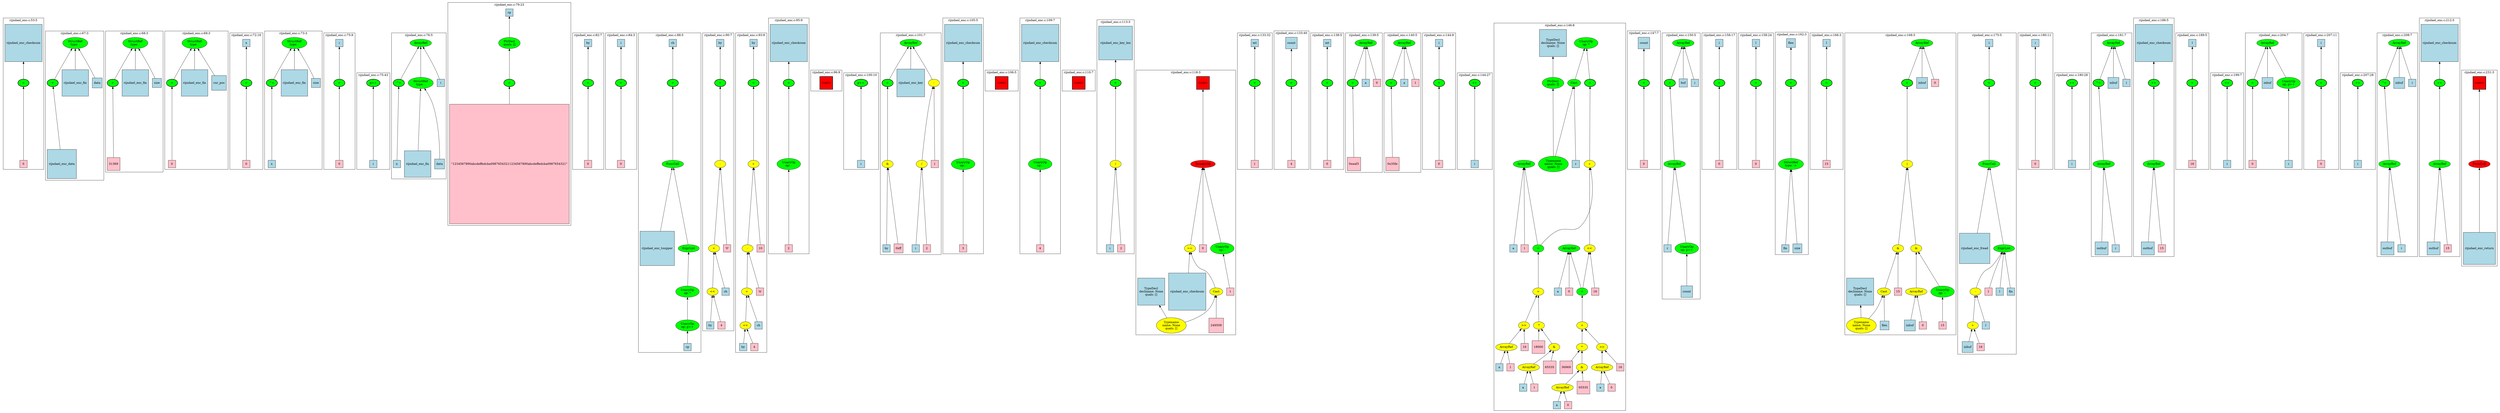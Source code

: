 strict graph "" {
	graph [bb="0,0,10260,1689",
		newrank=true
	];
	node [label="\N"];
	{
		graph [rank=same,
			rankdir=LR
		];
		rank2	[height=0.5,
			label="",
			pos="1.5,1339",
			style=invis,
			width=0.013889];
		229	[fillcolor=green,
			height=0.5,
			label="=",
			pos="91.5,1339",
			style="filled,bold",
			width=0.75];
		rank2 -- 229	[pos="2.2031,1339 22.9,1339 43.596,1339 64.292,1339",
			style=invis];
		292	[fillcolor=green,
			height=0.5,
			label="=",
			pos="215.5,1339",
			style="filled,bold",
			width=0.75];
		229 -- 292	[pos="118.62,1339 141.83,1339 165.04,1339 188.25,1339",
			style=invis];
		297	[fillcolor=green,
			height=0.5,
			label="=",
			pos="473.5,1339",
			style="filled,bold",
			width=0.75];
		292 -- 297	[pos="220.85,1356.8 227.17,1374.4 239.57,1400.3 260.5,1412 292.52,1429.8 393.23,1429.4 425.5,1412 447.13,1400.3 460.6,1374.2 467.59,1356.5",
			style=invis];
		302	[fillcolor=green,
			height=0.5,
			label="=",
			pos="729.5,1339",
			style="filled,bold",
			width=0.75];
		297 -- 302	[pos="478.85,1356.8 485.17,1374.4 497.57,1400.3 518.5,1412 550.13,1429.6 649.62,1429.1 681.5,1412 703.13,1400.3 716.6,1374.2 723.59,1356.5",
			style=invis];
		310	[fillcolor=green,
			height=0.5,
			label="=",
			pos="1036.5,1339",
			style="filled,bold",
			width=0.75];
		302 -- 310	[pos="734.85,1356.8 741.17,1374.4 753.57,1400.3 774.5,1412 810.4,1432 921.31,1427.2 959.5,1412 987.9,1400.6 1011.8,1373.3 1025.2,1355.5",
			style=invis];
		314	[fillcolor=green,
			height=0.5,
			label="^=",
			pos="1143.5,1339",
			style="filled,bold",
			width=0.75];
		310 -- 314	[pos="1063.7,1339 1081.2,1339 1098.8,1339 1116.4,1339",
			style=invis];
		321	[fillcolor=green,
			height=0.5,
			label="=",
			pos="1424.5,1339",
			style="filled,bold",
			width=0.75];
		314 -- 321	[pos="1148.8,1356.8 1155.2,1374.4 1167.6,1400.3 1188.5,1412 1220.1,1429.6 1318,1425.8 1351.5,1412 1378.8,1400.6 1401.3,1373.6 1413.7,1355.8",
			style=invis];
		329	[fillcolor=green,
			height=0.5,
			label="p++",
			pos="1557.5,1339",
			style="filled,bold",
			width=0.75];
		321 -- 329	[pos="1451.5,1339 1477.7,1339 1504,1339 1530.2,1339",
			style=invis];
		331	[fillcolor=green,
			height=0.5,
			label="^=",
			pos="1664.5,1339",
			style="filled,bold",
			width=0.75];
		329 -- 331	[pos="1584.7,1339 1602.2,1339 1619.8,1339 1637.4,1339",
			style=invis];
		338	[fillcolor=green,
			height=0.5,
			label="=",
			pos="2105.5,1339",
			style="filled,bold",
			width=0.75];
		331 -- 338	[pos="1669.8,1356.8 1676.2,1374.4 1688.6,1400.3 1709.5,1412 1768.9,1445.1 1795.2,1421.8 1862.5,1412 1945.5,1399.8 2039.5,1365.3 2082.2,\
1348.4",
			style=invis];
		346	[fillcolor=green,
			height=0.5,
			label="=",
			pos="2403.5,1339",
			style="filled,bold",
			width=0.75];
		338 -- 346	[pos="2132.6,1339 2213.8,1339 2295,1339 2376.2,1339",
			style=invis];
		350	[fillcolor=green,
			height=0.5,
			label="=",
			pos="2532.5,1339",
			style="filled,bold",
			width=0.75];
		346 -- 350	[pos="2430.7,1339 2455.6,1339 2480.5,1339 2505.5,1339",
			style=invis];
		362	[fillcolor=green,
			height=0.5,
			label="=",
			pos="2737.5,1339",
			style="filled,bold",
			width=0.75];
		350 -- 362	[pos="2559.7,1339 2610,1339 2660.2,1339 2710.4,1339",
			style=invis];
		378	[fillcolor=green,
			height=0.5,
			label="=",
			pos="2920.5,1339",
			style="filled,bold",
			width=0.75];
		362 -- 378	[pos="2764.7,1339 2807.6,1339 2850.5,1339 2893.4,1339",
			style=invis];
		395	[fillcolor=green,
			height=0.5,
			label="=",
			pos="3052.5,1339",
			style="filled,bold",
			width=0.75];
		378 -- 395	[pos="2947.6,1339 2973.5,1339 2999.5,1339 3025.4,1339",
			style=invis];
		407	[fillcolor=green,
			height=0.5,
			label="=",
			pos="3203.5,1339",
			style="filled,bold",
			width=0.75];
		395 -- 407	[pos="3079.6,1339 3111.9,1339 3144.1,1339 3176.4,1339",
			style=invis];
		411	[fillcolor=red,
			height=0.65278,
			label="\<ret\>",
			pos="3352.5,1339",
			shape=square,
			style="filled,bold",
			width=0.65278];
		407 -- 411	[pos="3230.6,1339 3263.3,1339 3296,1339 3328.7,1339",
			style=invis];
		414	[fillcolor=green,
			height=0.5,
			label="p++",
			pos="3488.5,1339",
			style="filled,bold",
			width=0.75];
		411 -- 414	[pos="3376.1,1339 3404.5,1339 3432.9,1339 3461.3,1339",
			style=invis];
		417	[fillcolor=green,
			height=0.5,
			label="=",
			pos="3598.5,1339",
			style="filled,bold",
			width=0.75];
		414 -- 417	[pos="3515.6,1339 3534.1,1339 3552.7,1339 3571.3,1339",
			style=invis];
		432	[fillcolor=green,
			height=0.5,
			label="=",
			pos="3922.5,1339",
			style="filled,bold",
			width=0.75];
		417 -- 432	[pos="3603.8,1356.8 3610.2,1374.4 3622.6,1400.3 3643.5,1412 3679.4,1432 3789.6,1425.3 3828.5,1412 3861.5,1400.6 3891.9,1372.4 3908.8,1354.6",
			style=invis];
		436	[fillcolor=red,
			height=0.65278,
			label="\<ret\>",
			pos="4075.5,1339",
			shape=square,
			style="filled,bold",
			width=0.65278];
		432 -- 436	[pos="3949.7,1339 3983.8,1339 4017.8,1339 4051.9,1339",
			style=invis];
		446	[fillcolor=green,
			height=0.5,
			label="=",
			pos="4228.5,1339",
			style="filled,bold",
			width=0.75];
		436 -- 446	[pos="4099.1,1339 4133.2,1339 4167.3,1339 4201.5,1339",
			style=invis];
		450	[fillcolor=red,
			height=0.65278,
			label="\<ret\>",
			pos="4381.5,1339",
			shape=square,
			style="filled,bold",
			width=0.65278];
		446 -- 450	[pos="4255.7,1339 4289.8,1339 4323.8,1339 4357.9,1339",
			style=invis];
		451	[fillcolor=green,
			height=0.5,
			label="=",
			pos="4528.5,1339",
			style="filled,bold",
			width=0.75];
		450 -- 451	[pos="4405,1339 4437.2,1339 4469.3,1339 4501.5,1339",
			style=invis];
		466	[fillcolor=red,
			height=0.65278,
			label="\<ret\>",
			pos="4885.5,1339",
			shape=square,
			style="filled,bold",
			width=0.65278];
		451 -- 466	[pos="4555.7,1339 4657.8,1339 4759.9,1339 4862,1339",
			style=invis];
		497	[fillcolor=green,
			height=0.5,
			label="=",
			pos="5098.5,1339",
			style="filled,bold",
			width=0.75];
		466 -- 497	[pos="4909.2,1339 4963.2,1339 5017.2,1339 5071.1,1339",
			style=invis];
		501	[fillcolor=green,
			height=0.5,
			label="=",
			pos="5240.5,1339",
			style="filled,bold",
			width=0.75];
		497 -- 501	[pos="5125.7,1339 5154.8,1339 5184,1339 5213.1,1339",
			style=invis];
		516	[fillcolor=green,
			height=0.5,
			label="=",
			pos="5379.5,1339",
			style="filled,bold",
			width=0.75];
		501 -- 516	[pos="5267.6,1339 5295.9,1339 5324.2,1339 5352.4,1339",
			style=invis];
		519	[fillcolor=green,
			height=0.5,
			label="=",
			pos="5486.5,1339",
			style="filled,bold",
			width=0.75];
		516 -- 519	[pos="5406.7,1339 5424.2,1339 5441.8,1339 5459.4,1339",
			style=invis];
		524	[fillcolor=green,
			height=0.5,
			label="=",
			pos="5672.5,1339",
			style="filled,bold",
			width=0.75];
		519 -- 524	[pos="5491.8,1356.8 5498.2,1374.4 5510.6,1400.3 5531.5,1412 5567.6,1432.1 5588.1,1431.6 5624.5,1412 5646.1,1400.3 5659.6,1374.2 5666.6,\
1356.5",
			style=invis];
		531	[fillcolor=green,
			height=0.5,
			label="=",
			pos="5887.5,1339",
			style="filled,bold",
			width=0.75];
		524 -- 531	[pos="5677.8,1356.8 5684.2,1374.4 5696.6,1400.3 5717.5,1412 5753.6,1432.1 5772.1,1427.3 5810.5,1412 5838.9,1400.6 5862.8,1373.3 5876.2,\
1355.5",
			style=invis];
		537	[fillcolor=green,
			height=0.5,
			label="++",
			pos="6026.5,1339",
			style="filled,bold",
			width=0.75];
		531 -- 537	[pos="5914.6,1339 5942.9,1339 5971.2,1339 5999.4,1339",
			style=invis];
		545	[fillcolor=green,
			height=0.5,
			label="=",
			pos="6514.5,1339",
			style="filled,bold",
			width=0.75];
		537 -- 545	[pos="6038.4,1355.5 6052.4,1373.3 6077.4,1400.7 6106.5,1412 6144.1,1426.5 6434.3,1431.6 6469.5,1412 6490.4,1400.3 6502.8,1374.4 6509.2,\
1356.8",
			style=invis];
		590	[fillcolor=green,
			height=0.5,
			label="=",
			pos="6753.5,1339",
			style="filled,bold",
			width=0.75];
		545 -- 590	[pos="6541.6,1339 6603.1,1339 6664.6,1339 6726.2,1339",
			style=invis];
		593	[fillcolor=green,
			height=0.5,
			label="=",
			pos="6860.5,1339",
			style="filled,bold",
			width=0.75];
		590 -- 593	[pos="6780.7,1339 6798.2,1339 6815.8,1339 6833.4,1339",
			style=invis];
		629	[fillcolor=green,
			height=0.5,
			label="=",
			pos="7078.5,1339",
			style="filled,bold",
			width=0.75];
		593 -- 629	[pos="6865.8,1356.8 6872.2,1374.4 6884.6,1400.3 6905.5,1412 6941.6,1432.1 6960,1426.9 6998.5,1412 7027.6,1400.7 7052.6,1373.3 7066.6,1355.5",
			style=invis];
		633	[fillcolor=green,
			height=0.5,
			label="=",
			pos="7220.5,1339",
			style="filled,bold",
			width=0.75];
		629 -- 633	[pos="7105.7,1339 7134.8,1339 7164,1339 7193.1,1339",
			style=invis];
		642	[fillcolor=green,
			height=0.5,
			label="=",
			pos="7359.5,1339",
			style="filled,bold",
			width=0.75];
		633 -- 642	[pos="7247.6,1339 7275.9,1339 7304.2,1339 7332.4,1339",
			style=invis];
		652	[fillcolor=green,
			height=0.5,
			label="=",
			pos="7495.5,1339",
			style="filled,bold",
			width=0.75];
		642 -- 652	[pos="7386.6,1339 7413.8,1339 7441,1339 7468.3,1339",
			style=invis];
		655	[fillcolor=green,
			height=0.5,
			label="=",
			pos="7829.5,1339",
			style="filled,bold",
			width=0.75];
		652 -- 655	[pos="7522.6,1339 7615.8,1339 7709,1339 7802.2,1339",
			style=invis];
		681	[fillcolor=green,
			height=0.5,
			label="=",
			pos="8168.5,1339",
			style="filled,bold",
			width=0.75];
		655 -- 681	[pos="7835.1,1356.8 7841.6,1374.4 7854.4,1400.3 7875.5,1412 7905.5,1428.5 7996.3,1420.1 8029.5,1412 8076.1,1400.5 8124.3,1370.3 8149.9,\
1352.5",
			style=invis];
		701	[fillcolor=green,
			height=0.5,
			label="=",
			pos="8353.5,1339",
			style="filled,bold",
			width=0.75];
		681 -- 701	[pos="8195.6,1339 8239.2,1339 8282.8,1339 8326.4,1339",
			style=invis];
		707	[fillcolor=green,
			height=0.5,
			label="++",
			pos="8495.5,1339",
			style="filled,bold",
			width=0.75];
		701 -- 707	[pos="8380.7,1339 8409.8,1339 8439,1339 8468.1,1339",
			style=invis];
		709	[fillcolor=green,
			height=0.5,
			label="^=",
			pos="8605.5,1339",
			style="filled,bold",
			width=0.75];
		707 -- 709	[pos="8522.6,1339 8541.1,1339 8559.7,1339 8578.3,1339",
			style=invis];
		722	[fillcolor=green,
			height=0.5,
			label="+=",
			pos="8847.5,1339",
			style="filled,bold",
			width=0.75];
		709 -- 722	[pos="8611.1,1356.8 8617.6,1374.4 8630.4,1400.3 8651.5,1412 8691.2,1433.9 8710.6,1426.6 8753.5,1412 8786.5,1400.6 8816.9,1372.4 8833.8,\
1354.6",
			style=invis];
		727	[fillcolor=green,
			height=0.5,
			label="=",
			pos="9000.5,1339",
			style="filled,bold",
			width=0.75];
		722 -- 727	[pos="8874.7,1339 8907.6,1339 8940.5,1339 8973.5,1339",
			style=invis];
		734	[fillcolor=green,
			height=0.5,
			label="++",
			pos="9136.5,1339",
			style="filled,bold",
			width=0.75];
		727 -- 734	[pos="9027.6,1339 9054.8,1339 9082,1339 9109.3,1339",
			style=invis];
		744	[fillcolor=green,
			height=0.5,
			label="=",
			pos="9243.5,1339",
			style="filled,bold",
			width=0.75];
		734 -- 744	[pos="9163.7,1339 9181.2,1339 9198.8,1339 9216.4,1339",
			style=invis];
		752	[fillcolor=green,
			height=0.5,
			label="=",
			pos="9529.5,1339",
			style="filled,bold",
			width=0.75];
		744 -- 752	[pos="9249.1,1356.8 9255.6,1374.4 9268.4,1400.3 9289.5,1412 9320.6,1429.1 9416.3,1424.8 9449.5,1412 9478.6,1400.7 9503.6,1373.3 9517.6,\
1355.5",
			style=invis];
		758	[fillcolor=green,
			height=0.5,
			label="++",
			pos="9671.5,1339",
			style="filled,bold",
			width=0.75];
		752 -- 758	[pos="9556.7,1339 9585.8,1339 9615,1339 9644.1,1339",
			style=invis];
		760	[fillcolor=green,
			height=0.5,
			label="^=",
			pos="9781.5,1339",
			style="filled,bold",
			width=0.75];
		758 -- 760	[pos="9698.6,1339 9717.1,1339 9735.7,1339 9754.3,1339",
			style=invis];
		773	[fillcolor=green,
			height=0.5,
			label="+=",
			pos="10024,1339",
			style="filled,bold",
			width=0.75];
		760 -- 773	[pos="9787.1,1356.8 9793.6,1374.4 9806.4,1400.3 9827.5,1412 9867.2,1433.9 9886.6,1426.6 9929.5,1412 9962.5,1400.6 9992.9,1372.4 10010,\
1354.6",
			style=invis];
		821	[fillcolor=red,
			height=0.65278,
			label="\<ret\>",
			pos="10182,1339",
			shape=square,
			style="filled,bold",
			width=0.65278];
		773 -- 821	[pos="10051,1339 10086,1339 10122,1339 10158,1339",
			style=invis];
		end	[height=0.5,
			label="",
			pos="10260,1339",
			style=invis,
			width=0.013889];
		821 -- end	[pos="10205,1339 10223,1339 10241,1339 10259,1339",
			style=invis];
	}
	subgraph cluster451 {
		graph [bb="4453.5,677.45,4603.5,1600",
			label="rijndael_enc.c:113:3",
			lheight=0.21,
			lp="4528.5,1588.5",
			lwidth=1.56
		];
		451;
		453	[fillcolor=yellow,
			height=0.5,
			label="/",
			pos="4528.5,1026.5",
			style=filled,
			width=0.75];
		451 -- 453	[dir=back,
			pos="s,4528.5,1320.8 4528.5,1310.5 4528.5,1247.9 4528.5,1095.7 4528.5,1044.5"];
		454	[fillcolor=lightblue,
			height=0.5,
			label=i,
			pos="4501.5,703.45",
			shape=square,
			style=filled,
			width=0.5];
		453 -- 454	[dir=back,
			pos="s,4527,1008.2 4526.2,998.02 4520.8,933.7 4507.4,774.6 4503,721.8"];
		455	[fillcolor=pink,
			height=0.5,
			label=2,
			pos="4555.5,703.45",
			shape=square,
			style=filled,
			width=0.5];
		453 -- 455	[dir=back,
			pos="s,4530,1008.2 4530.8,998.02 4536.2,933.7 4549.6,774.6 4554,721.8"];
		452	[fillcolor=lightblue,
			height=1.8472,
			label=rijndael_enc_key_len,
			pos="4528.5,1502.5",
			shape=square,
			style=filled,
			width=1.8472];
		452 -- 451	[dir=back,
			pos="s,4528.5,1435.8 4528.5,1425.6 4528.5,1400 4528.5,1373.7 4528.5,1357.1"];
	}
	subgraph cluster450 {
		graph [bb="4317.5,1307.5,4445.5,1393.5",
			label="rijndael_enc.c:110:7",
			lheight=0.21,
			lp="4381.5,1382",
			lwidth=1.56
		];
		450;
	}
	subgraph cluster446 {
		graph [bb="4147.5,677.45,4309.5,1606",
			label="rijndael_enc.c:109:7",
			lheight=0.21,
			lp="4228.5,1594.5",
			lwidth=1.56
		];
		446;
		448	[fillcolor=green,
			height=0.74639,
			label="UnaryOp
op: -",
			pos="4228.5,1026.5",
			style=filled,
			width=1.316];
		446 -- 448	[dir=back,
			pos="s,4228.5,1320.8 4228.5,1310.7 4228.5,1251.4 4228.5,1111.4 4228.5,1053.3"];
		449	[fillcolor=pink,
			height=0.5,
			label=4,
			pos="4228.5,703.45",
			shape=square,
			style=filled,
			width=0.5];
		448 -- 449	[dir=back,
			pos="s,4228.5,999.46 4228.5,989.06 4228.5,919.91 4228.5,771.94 4228.5,721.62"];
		447	[fillcolor=lightblue,
			height=2.0139,
			label=rijndael_enc_checksum,
			pos="4228.5,1502.5",
			shape=square,
			style=filled,
			width=2.0139];
		447 -- 446	[dir=back,
			pos="s,4228.5,1429.7 4228.5,1419.5 4228.5,1395.8 4228.5,1372.2 4228.5,1357"];
	}
	subgraph cluster436 {
		graph [bb="4011.5,1307.5,4139.5,1393.5",
			label="rijndael_enc.c:106:5",
			lheight=0.21,
			lp="4075.5,1382",
			lwidth=1.56
		];
		436;
	}
	subgraph cluster432 {
		graph [bb="3841.5,677.45,4003.5,1606",
			label="rijndael_enc.c:105:5",
			lheight=0.21,
			lp="3922.5,1594.5",
			lwidth=1.56
		];
		432;
		434	[fillcolor=green,
			height=0.74639,
			label="UnaryOp
op: -",
			pos="3922.5,1026.5",
			style=filled,
			width=1.316];
		432 -- 434	[dir=back,
			pos="s,3922.5,1320.8 3922.5,1310.7 3922.5,1251.4 3922.5,1111.4 3922.5,1053.3"];
		435	[fillcolor=pink,
			height=0.5,
			label=3,
			pos="3922.5,703.45",
			shape=square,
			style=filled,
			width=0.5];
		434 -- 435	[dir=back,
			pos="s,3922.5,999.46 3922.5,989.06 3922.5,919.91 3922.5,771.94 3922.5,721.62"];
		433	[fillcolor=lightblue,
			height=2.0139,
			label=rijndael_enc_checksum,
			pos="3922.5,1502.5",
			shape=square,
			style=filled,
			width=2.0139];
		433 -- 432	[dir=back,
			pos="s,3922.5,1429.7 3922.5,1419.5 3922.5,1395.8 3922.5,1372.2 3922.5,1357"];
	}
	subgraph cluster229 {
		graph [bb="10.5,1000.5,172.5,1606",
			label="rijndael_enc.c:53:5",
			lheight=0.21,
			lp="91.5,1594.5",
			lwidth=1.46
		];
		229;
		232	[fillcolor=pink,
			height=0.5,
			label=0,
			pos="91.5,1026.5",
			shape=square,
			style=filled,
			width=0.5];
		229 -- 232	[dir=back,
			pos="s,91.5,1320.8 91.5,1310.5 91.5,1247.9 91.5,1095.7 91.5,1044.5"];
		230	[fillcolor=lightblue,
			height=2.0139,
			label=rijndael_enc_checksum,
			pos="91.5,1502.5",
			shape=square,
			style=filled,
			width=2.0139];
		230 -- 229	[dir=back,
			pos="s,91.5,1429.7 91.5,1419.5 91.5,1395.8 91.5,1372.2 91.5,1357"];
	}
	subgraph cluster466 {
		graph [bb="4611.5,338,5023.5,1393.5",
			label="rijndael_enc.c:118:3",
			lheight=0.21,
			lp="4817.5,1382",
			lwidth=1.56
		];
		466;
		467	[fillcolor=red,
			height=0.5,
			label=TernaryOp,
			pos="4885.5,1026.5",
			style=filled,
			width=1.3721];
		466 -- 467	[dir=back,
			pos="s,4885.5,1315.4 4885.5,1305.2 4885.5,1239.8 4885.5,1094.8 4885.5,1044.8"];
		468	[fillcolor=yellow,
			height=0.5,
			label="==",
			pos="4822.5,703.45",
			style=filled,
			width=0.75];
		467 -- 468	[dir=back,
			pos="s,4882.1,1008.2 4880.1,998 4867.5,933.49 4836.1,773.81 4825.8,721.41"];
		475	[fillcolor=pink,
			height=0.5,
			label=0,
			pos="4885.5,703.45",
			shape=square,
			style=filled,
			width=0.5];
		467 -- 475	[dir=back,
			pos="s,4885.5,1008.2 4885.5,998.02 4885.5,933.7 4885.5,774.6 4885.5,721.8"];
		476	[fillcolor=green,
			height=0.74639,
			label="UnaryOp
op: -",
			pos="4968.5,703.45",
			style=filled,
			width=1.316];
		467 -- 476	[dir=back,
			pos="s,4890,1008.2 4892.6,998.16 4908.3,937.1 4946.3,790.14 4961.8,730.38"];
		469	[fillcolor=lightblue,
			height=2.0139,
			label=rijndael_enc_checksum,
			pos="4816.5,529.45",
			shape=square,
			style=filled,
			width=2.0139];
		468 -- 469	[dir=back,
			pos="s,4821.9,685.33 4821.6,675.28 4820.9,655.61 4819.9,628.06 4819,602.26"];
		470	[fillcolor=yellow,
			height=0.5,
			label=Cast,
			pos="4934.5,529.45",
			style=filled,
			width=0.75];
		468 -- 470	[dir=back,
			pos="s,4829,685.96 4833.1,676.78 4839.3,663.37 4848.1,647.16 4858.5,634.45 4873,616.75 4884.1,619.8 4898.5,601.95 4912,585.17 4922.4,\
562.5 4928.4,547.22"];
		477	[fillcolor=pink,
			height=0.5,
			label=1,
			pos="4997.5,529.45",
			shape=square,
			style=filled,
			width=0.5];
		476 -- 477	[dir=back,
			pos="s,4972.9,676.33 4974.6,666.14 4980.7,629.82 4989.9,575.5 4994.6,547.9"];
		471	[fillcolor=yellow,
			height=1.041,
			label="Typename
name: None
quals: []",
			pos="4754.5,383.48",
			style=filled,
			width=1.6303];
		470 -- 471	[dir=back,
			pos="s,4929.4,511.57 4925.9,501.99 4920,487.28 4911,469.49 4898.5,456.95 4872.9,431.33 4836.3,413.08 4806.5,401.31"];
		474	[fillcolor=pink,
			height=0.79167,
			label=249509,
			pos="4934.5,383.48",
			shape=square,
			style=filled,
			width=0.79167];
		470 -- 474	[dir=back,
			pos="s,4934.5,511.37 4934.5,501.27 4934.5,475.76 4934.5,437.79 4934.5,412.13"];
		472	[fillcolor=lightblue,
			height=1.4722,
			label="TypeDecl
declname: None
quals: []",
			pos="4672.5,529.45",
			shape=square,
			style=filled,
			width=1.4722];
		472 -- 471	[dir=back,
			pos="s,4702.3,476.07 4707.5,467.05 4716.8,450.64 4726.6,433.48 4734.8,419.09"];
	}
	subgraph cluster497 {
		graph [bb="5031.5,1000.5,5165.5,1551.5",
			label="rijndael_enc.c:133:32",
			lheight=0.21,
			lp="5098.5,1540",
			lwidth=1.64
		];
		497;
		500	[fillcolor=pink,
			height=0.5,
			label=1,
			pos="5098.5,1026.5",
			shape=square,
			style=filled,
			width=0.5];
		497 -- 500	[dir=back,
			pos="s,5098.5,1320.8 5098.5,1310.5 5098.5,1247.9 5098.5,1095.7 5098.5,1044.5"];
		498	[fillcolor=lightblue,
			height=0.5,
			label=mt,
			pos="5098.5,1502.5",
			shape=square,
			style=filled,
			width=0.5];
		498 -- 497	[dir=back,
			pos="s,5098.5,1484.2 5098.5,1474.2 5098.5,1440.7 5098.5,1385.1 5098.5,1357.1"];
	}
	subgraph cluster501 {
		graph [bb="5173.5,1000.5,5307.5,1557",
			label="rijndael_enc.c:133:40",
			lheight=0.21,
			lp="5240.5,1545.5",
			lwidth=1.64
		];
		501;
		504	[fillcolor=pink,
			height=0.5,
			label=4,
			pos="5240.5,1026.5",
			shape=square,
			style=filled,
			width=0.5];
		501 -- 504	[dir=back,
			pos="s,5240.5,1320.8 5240.5,1310.5 5240.5,1247.9 5240.5,1095.7 5240.5,1044.5"];
		502	[fillcolor=lightblue,
			height=0.65278,
			label=count,
			pos="5240.5,1502.5",
			shape=square,
			style=filled,
			width=0.65278];
		502 -- 501	[dir=back,
			pos="s,5240.5,1478.7 5240.5,1468.4 5240.5,1434.6 5240.5,1383.6 5240.5,1357.2"];
	}
	subgraph cluster516 {
		graph [bb="5315.5,1000.5,5443.5,1551.5",
			label="rijndael_enc.c:138:5",
			lheight=0.21,
			lp="5379.5,1540",
			lwidth=1.56
		];
		516;
		518	[fillcolor=pink,
			height=0.5,
			label=0,
			pos="5379.5,1026.5",
			shape=square,
			style=filled,
			width=0.5];
		516 -- 518	[dir=back,
			pos="s,5379.5,1320.8 5379.5,1310.5 5379.5,1247.9 5379.5,1095.7 5379.5,1044.5"];
		517	[fillcolor=lightblue,
			height=0.5,
			label=mt,
			pos="5379.5,1502.5",
			shape=square,
			style=filled,
			width=0.5];
		517 -- 516	[dir=back,
			pos="s,5379.5,1484.2 5379.5,1474.2 5379.5,1440.7 5379.5,1385.1 5379.5,1357.1"];
	}
	subgraph cluster519 {
		graph [bb="5451.5,991.95,5629.5,1551.5",
			label="rijndael_enc.c:139:5",
			lheight=0.21,
			lp="5540.5,1540",
			lwidth=1.56
		];
		519;
		523	[fillcolor=pink,
			height=0.73611,
			label="0xeaf3",
			pos="5486.5,1026.5",
			shape=square,
			style=filled,
			width=0.73611];
		519 -- 523	[dir=back,
			pos="s,5486.5,1320.8 5486.5,1310.7 5486.5,1251.4 5486.5,1111.4 5486.5,1053.3"];
		520	[fillcolor=green,
			height=0.5,
			label=ArrayRef,
			pos="5549.5,1502.5",
			style=filled,
			width=1.2277];
		520 -- 519	[dir=back,
			pos="s,5542.9,1484.5 5539.1,1474.9 5526.1,1441.4 5504,1384.7 5493,1356.7"];
		521	[fillcolor=lightblue,
			height=0.5,
			label=a,
			pos="5549.5,1339",
			shape=square,
			style=filled,
			width=0.5];
		520 -- 521	[dir=back,
			pos="s,5549.5,1484.2 5549.5,1474.2 5549.5,1440.7 5549.5,1385.1 5549.5,1357.1"];
		522	[fillcolor=pink,
			height=0.5,
			label=0,
			pos="5603.5,1339",
			shape=square,
			style=filled,
			width=0.5];
		520 -- 522	[dir=back,
			pos="s,5555.2,1484.5 5558.4,1474.9 5569.5,1441.6 5588.3,1385.4 5597.7,1357.2"];
	}
	subgraph cluster524 {
		graph [bb="5637.5,991.45,5815.5,1551.5",
			label="rijndael_enc.c:140:5",
			lheight=0.21,
			lp="5726.5,1540",
			lwidth=1.56
		];
		524;
		528	[fillcolor=pink,
			height=0.75,
			label="0x35fe",
			pos="5672.5,1026.5",
			shape=square,
			style=filled,
			width=0.75];
		524 -- 528	[dir=back,
			pos="s,5672.5,1320.8 5672.5,1310.8 5672.5,1251.6 5672.5,1112.1 5672.5,1053.8"];
		525	[fillcolor=green,
			height=0.5,
			label=ArrayRef,
			pos="5735.5,1502.5",
			style=filled,
			width=1.2277];
		525 -- 524	[dir=back,
			pos="s,5728.9,1484.5 5725.1,1474.9 5712.1,1441.4 5690,1384.7 5679,1356.7"];
		526	[fillcolor=lightblue,
			height=0.5,
			label=a,
			pos="5735.5,1339",
			shape=square,
			style=filled,
			width=0.5];
		525 -- 526	[dir=back,
			pos="s,5735.5,1484.2 5735.5,1474.2 5735.5,1440.7 5735.5,1385.1 5735.5,1357.1"];
		527	[fillcolor=pink,
			height=0.5,
			label=1,
			pos="5789.5,1339",
			shape=square,
			style=filled,
			width=0.5];
		525 -- 527	[dir=back,
			pos="s,5741.2,1484.5 5744.4,1474.9 5755.5,1441.6 5774.3,1385.4 5783.7,1357.2"];
	}
	subgraph cluster531 {
		graph [bb="5823.5,1000.5,5951.5,1551.5",
			label="rijndael_enc.c:144:9",
			lheight=0.21,
			lp="5887.5,1540",
			lwidth=1.56
		];
		531;
		533	[fillcolor=pink,
			height=0.5,
			label=0,
			pos="5887.5,1026.5",
			shape=square,
			style=filled,
			width=0.5];
		531 -- 533	[dir=back,
			pos="s,5887.5,1320.8 5887.5,1310.5 5887.5,1247.9 5887.5,1095.7 5887.5,1044.5"];
		532	[fillcolor=lightblue,
			height=0.5,
			label=i,
			pos="5887.5,1502.5",
			shape=square,
			style=filled,
			width=0.5];
		532 -- 531	[dir=back,
			pos="s,5887.5,1484.2 5887.5,1474.2 5887.5,1440.7 5887.5,1385.1 5887.5,1357.1"];
	}
	subgraph cluster537 {
		graph [bb="5959.5,1000.5,6093.5,1388",
			label="rijndael_enc.c:144:27",
			lheight=0.21,
			lp="6026.5,1376.5",
			lwidth=1.64
		];
		537;
		538	[fillcolor=lightblue,
			height=0.5,
			label=i,
			pos="6026.5,1026.5",
			shape=square,
			style=filled,
			width=0.5];
		537 -- 538	[dir=back,
			pos="s,6026.5,1320.8 6026.5,1310.5 6026.5,1247.9 6026.5,1095.7 6026.5,1044.5"];
	}
	subgraph cluster652 {
		graph [bb="7431.5,1000.5,7559.5,1551.5",
			label="rijndael_enc.c:166:3",
			lheight=0.21,
			lp="7495.5,1540",
			lwidth=1.56
		];
		652;
		654	[fillcolor=pink,
			height=0.5,
			label=15,
			pos="7495.5,1026.5",
			shape=square,
			style=filled,
			width=0.5];
		652 -- 654	[dir=back,
			pos="s,7495.5,1320.8 7495.5,1310.5 7495.5,1247.9 7495.5,1095.7 7495.5,1044.5"];
		653	[fillcolor=lightblue,
			height=0.5,
			label=l,
			pos="7495.5,1502.5",
			shape=square,
			style=filled,
			width=0.5];
		653 -- 652	[dir=back,
			pos="s,7495.5,1484.2 7495.5,1474.2 7495.5,1440.7 7495.5,1385.1 7495.5,1357.1"];
	}
	subgraph cluster655 {
		graph [bb="7567.5,338,8034.5,1551.5",
			label="rijndael_enc.c:168:3",
			lheight=0.21,
			lp="7801,1540",
			lwidth=1.56
		];
		655;
		659	[fillcolor=yellow,
			height=0.5,
			label="|",
			pos="7829.5,1026.5",
			style=filled,
			width=0.75];
		655 -- 659	[dir=back,
			pos="s,7829.5,1320.8 7829.5,1310.5 7829.5,1247.9 7829.5,1095.7 7829.5,1044.5"];
		660	[fillcolor=yellow,
			height=0.5,
			label="&",
			pos="7789.5,703.45",
			style=filled,
			width=0.75];
		659 -- 660	[dir=back,
			pos="s,7827.3,1008.2 7826.1,998 7818,933.49 7798.1,773.81 7791.6,721.41"];
		667	[fillcolor=yellow,
			height=0.5,
			label="&",
			pos="7869.5,703.45",
			style=filled,
			width=0.75];
		659 -- 667	[dir=back,
			pos="s,7831.7,1008.2 7832.9,998 7841,933.49 7860.9,773.81 7867.4,721.41"];
		661	[fillcolor=yellow,
			height=0.5,
			label=Cast,
			pos="7726.5,529.45",
			style=filled,
			width=0.75];
		660 -- 661	[dir=back,
			pos="s,7783.3,685.65 7779.8,675.86 7766.6,639.92 7743.5,576.94 7732.6,547.07"];
		666	[fillcolor=pink,
			height=0.5,
			label=15,
			pos="7789.5,529.45",
			shape=square,
			style=filled,
			width=0.5];
		660 -- 666	[dir=back,
			pos="s,7789.5,685.33 7789.5,675.1 7789.5,639.22 7789.5,577.33 7789.5,547.5"];
		668	[fillcolor=yellow,
			height=0.5,
			label=ArrayRef,
			pos="7869.5,529.45",
			style=filled,
			width=1.2277];
		667 -- 668	[dir=back,
			pos="s,7869.5,685.33 7869.5,675.1 7869.5,639.22 7869.5,577.33 7869.5,547.5"];
		671	[fillcolor=green,
			height=0.74639,
			label="UnaryOp
op: ~",
			pos="7979.5,529.45",
			style=filled,
			width=1.316];
		667 -- 671	[dir=back,
			pos="s,7879.7,686.58 7885.1,678.07 7906,645.42 7942.8,587.81 7963.8,555.05"];
		656	[fillcolor=green,
			height=0.5,
			label=ArrayRef,
			pos="7897.5,1502.5",
			style=filled,
			width=1.2277];
		656 -- 655	[dir=back,
			pos="s,7890.4,1484.5 7886.3,1474.9 7872.2,1441.4 7848.4,1384.7 7836.6,1356.7"];
		657	[fillcolor=lightblue,
			height=0.625,
			label=inbuf,
			pos="7897.5,1339",
			shape=square,
			style=filled,
			width=0.625];
		656 -- 657	[dir=back,
			pos="s,7897.5,1484.2 7897.5,1473.8 7897.5,1442.1 7897.5,1390.7 7897.5,1361.7"];
		658	[fillcolor=pink,
			height=0.5,
			label=0,
			pos="7956.5,1339",
			shape=square,
			style=filled,
			width=0.5];
		656 -- 658	[dir=back,
			pos="s,7903.7,1484.5 7907.2,1474.9 7919.4,1441.6 7939.9,1385.4 7950.2,1357.2"];
		662	[fillcolor=yellow,
			height=1.041,
			label="Typename
name: None
quals: []",
			pos="7634.5,383.48",
			style=filled,
			width=1.6303];
		661 -- 662	[dir=back,
			pos="s,7719.3,512.07 7715,502.63 7708.4,488.74 7699.7,471.53 7690.5,456.95 7681.9,443.36 7671.4,429.22 7661.8,417.07"];
		665	[fillcolor=lightblue,
			height=0.51389,
			label=flen,
			pos="7729.5,383.48",
			shape=square,
			style=filled,
			width=0.51389];
		661 -- 665	[dir=back,
			pos="s,7726.9,511.37 7727.1,501.06 7727.7,471.91 7728.6,426.66 7729.1,401.98"];
		669	[fillcolor=lightblue,
			height=0.625,
			label=inbuf,
			pos="7838.5,383.48",
			shape=square,
			style=filled,
			width=0.625];
		668 -- 669	[dir=back,
			pos="s,7865.8,511.37 7863.6,501.24 7857.7,473.69 7848.7,431.63 7843.2,406.23"];
		670	[fillcolor=pink,
			height=0.5,
			label=0,
			pos="7897.5,383.48",
			shape=square,
			style=filled,
			width=0.5];
		668 -- 670	[dir=back,
			pos="s,7872.8,511.37 7874.8,501.39 7880.5,472.08 7889.4,426.2 7894.2,401.54"];
		672	[fillcolor=pink,
			height=0.5,
			label=15,
			pos="7979.5,383.48",
			shape=square,
			style=filled,
			width=0.5];
		671 -- 672	[dir=back,
			pos="s,7979.5,502.38 7979.5,492.24 7979.5,463.31 7979.5,424.03 7979.5,401.77"];
		663	[fillcolor=lightblue,
			height=1.4722,
			label="TypeDecl
declname: None
quals: []",
			pos="7628.5,529.45",
			shape=square,
			style=filled,
			width=1.4722];
		663 -- 662	[dir=back,
			pos="s,7630.7,476.07 7631.1,465.69 7631.7,450.52 7632.4,434.8 7633,421.28"];
	}
	subgraph cluster292 {
		graph [bb="180.5,961.95,430.5,1560.3",
			label="rijndael_enc.c:67:3",
			lheight=0.21,
			lp="305.5,1548.8",
			lwidth=1.46
		];
		292;
		296	[fillcolor=lightblue,
			height=1.5694,
			label=rijndael_enc_data,
			pos="245.5,1026.5",
			shape=square,
			style=filled,
			width=1.5694];
		292 -- 296	[dir=back,
			pos="s,217.16,1320.8 218.14,1310.6 223.05,1259.8 233.66,1150 240.13,1083"];
		293	[fillcolor=green,
			height=0.74639,
			label="StructRef
type: .",
			pos="312.5,1502.5",
			style=filled,
			width=1.3356];
		293 -- 292	[dir=back,
			pos="s,297.56,1476.6 292.3,1467.8 271.68,1433.5 240.56,1381.7 225.02,1355.8"];
		294	[fillcolor=lightblue,
			height=1.4444,
			label=rijndael_enc_fin,
			pos="312.5,1339",
			shape=square,
			style=filled,
			width=1.4444];
		293 -- 294	[dir=back,
			pos="s,312.5,1475.5 312.5,1465.4 312.5,1443.5 312.5,1415.4 312.5,1391.3"];
		295	[fillcolor=lightblue,
			height=0.54167,
			label=data,
			pos="402.5,1339",
			shape=square,
			style=filled,
			width=0.54167];
		293 -- 295	[dir=back,
			pos="s,326.72,1476.8 331.82,1467.9 343.92,1446.7 359.77,1418.8 373.5,1394 379.98,1382.2 387.11,1369 392.67,1358.5"];
	}
	subgraph cluster297 {
		graph [bb="438.5,993.45,686.5,1560.3",
			label="rijndael_enc.c:68:3",
			lheight=0.21,
			lp="562.5,1548.8",
			lwidth=1.46
		];
		297;
		301	[fillcolor=pink,
			height=0.69444,
			label=31369,
			pos="473.5,1026.5",
			shape=square,
			style=filled,
			width=0.69444];
		297 -- 301	[dir=back,
			pos="s,473.5,1320.8 473.5,1310.6 473.5,1250.7 473.5,1108.4 473.5,1051.5"];
		298	[fillcolor=green,
			height=0.74639,
			label="StructRef
type: .",
			pos="570.5,1502.5",
			style=filled,
			width=1.3356];
		298 -- 297	[dir=back,
			pos="s,555.56,1476.6 550.3,1467.8 529.68,1433.5 498.56,1381.7 483.02,1355.8"];
		299	[fillcolor=lightblue,
			height=1.4444,
			label=rijndael_enc_fin,
			pos="570.5,1339",
			shape=square,
			style=filled,
			width=1.4444];
		298 -- 299	[dir=back,
			pos="s,570.5,1475.5 570.5,1465.4 570.5,1443.5 570.5,1415.4 570.5,1391.3"];
		300	[fillcolor=lightblue,
			height=0.52778,
			label=size,
			pos="659.5,1339",
			shape=square,
			style=filled,
			width=0.52778];
		298 -- 300	[dir=back,
			pos="s,585.07,1476.4 590.19,1467.5 602.3,1446.5 618.04,1418.8 631.5,1394 637.95,1382.1 644.95,1368.6 650.34,1358"];
	}
	subgraph cluster642 {
		graph [bb="7295.5,676.45,7423.5,1552",
			label="rijndael_enc.c:162:3",
			lheight=0.21,
			lp="7359.5,1540.5",
			lwidth=1.56
		];
		642;
		644	[fillcolor=green,
			height=0.74639,
			label="StructRef
type: ->",
			pos="7359.5,1026.5",
			style=filled,
			width=1.3356];
		642 -- 644	[dir=back,
			pos="s,7359.5,1320.8 7359.5,1310.7 7359.5,1251.4 7359.5,1111.4 7359.5,1053.3"];
		645	[fillcolor=lightblue,
			height=0.5,
			label=fin,
			pos="7331.5,703.45",
			shape=square,
			style=filled,
			width=0.5];
		644 -- 645	[dir=back,
			pos="s,7357.2,999.46 7356.4,989.49 7350.3,920.52 7337.4,772.04 7333,721.62"];
		646	[fillcolor=lightblue,
			height=0.52778,
			label=size,
			pos="7386.5,703.45",
			shape=square,
			style=filled,
			width=0.52778];
		644 -- 646	[dir=back,
			pos="s,7361.7,999.46 7362.6,989.14 7368.3,920.54 7380.6,774.16 7385,722.76"];
		643	[fillcolor=lightblue,
			height=0.51389,
			label=flen,
			pos="7359.5,1502.5",
			shape=square,
			style=filled,
			width=0.51389];
		643 -- 642	[dir=back,
			pos="s,7359.5,1483.9 7359.5,1473.8 7359.5,1440.3 7359.5,1384.9 7359.5,1357"];
	}
	subgraph cluster727 {
		graph [bb="8936.5,1000.5,9064.5,1551.5",
			label="rijndael_enc.c:189:5",
			lheight=0.21,
			lp="9000.5,1540",
			lwidth=1.56
		];
		727;
		729	[fillcolor=pink,
			height=0.5,
			label=16,
			pos="9000.5,1026.5",
			shape=square,
			style=filled,
			width=0.5];
		727 -- 729	[dir=back,
			pos="s,9000.5,1320.8 9000.5,1310.5 9000.5,1247.9 9000.5,1095.7 9000.5,1044.5"];
		728	[fillcolor=lightblue,
			height=0.5,
			label=l,
			pos="9000.5,1502.5",
			shape=square,
			style=filled,
			width=0.5];
		728 -- 727	[dir=back,
			pos="s,9000.5,1484.2 9000.5,1474.2 9000.5,1440.7 9000.5,1385.1 9000.5,1357.1"];
	}
	subgraph cluster734 {
		graph [bb="9072.5,1000.5,9200.5,1388",
			label="rijndael_enc.c:199:7",
			lheight=0.21,
			lp="9136.5,1376.5",
			lwidth=1.56
		];
		734;
		735	[fillcolor=lightblue,
			height=0.5,
			label=i,
			pos="9136.5,1026.5",
			shape=square,
			style=filled,
			width=0.5];
		734 -- 735	[dir=back,
			pos="s,9136.5,1320.8 9136.5,1310.5 9136.5,1247.9 9136.5,1095.7 9136.5,1044.5"];
	}
	subgraph cluster744 {
		graph [bb="9208.5,1000.5,9454.5,1551.5",
			label="rijndael_enc.c:204:7",
			lheight=0.21,
			lp="9331.5,1540",
			lwidth=1.56
		];
		744;
		749	[fillcolor=pink,
			height=0.5,
			label=0,
			pos="9243.5,1026.5",
			shape=square,
			style=filled,
			width=0.5];
		744 -- 749	[dir=back,
			pos="s,9243.5,1320.8 9243.5,1310.5 9243.5,1247.9 9243.5,1095.7 9243.5,1044.5"];
		745	[fillcolor=green,
			height=0.5,
			label=ArrayRef,
			pos="9311.5,1502.5",
			style=filled,
			width=1.2277];
		745 -- 744	[dir=back,
			pos="s,9304.4,1484.5 9300.3,1474.9 9286.2,1441.4 9262.4,1384.7 9250.6,1356.7"];
		746	[fillcolor=lightblue,
			height=0.625,
			label=inbuf,
			pos="9311.5,1339",
			shape=square,
			style=filled,
			width=0.625];
		745 -- 746	[dir=back,
			pos="s,9311.5,1484.2 9311.5,1473.8 9311.5,1442.1 9311.5,1390.7 9311.5,1361.7"];
		747	[fillcolor=green,
			height=0.74639,
			label="UnaryOp
op: p++",
			pos="9399.5,1339",
			style=filled,
			width=1.316];
		745 -- 747	[dir=back,
			pos="s,9320.6,1484.8 9325.6,1475.6 9342.1,1445.2 9369.5,1395 9385.9,1364.9"];
		748	[fillcolor=lightblue,
			height=0.5,
			label=i,
			pos="9399.5,1026.5",
			shape=square,
			style=filled,
			width=0.5];
		747 -- 748	[dir=back,
			pos="s,9399.5,1312 9399.5,1301.9 9399.5,1235 9399.5,1093.7 9399.5,1044.7"];
	}
	subgraph cluster752 {
		graph [bb="9462.5,1000.5,9596.5,1551.5",
			label="rijndael_enc.c:207:11",
			lheight=0.21,
			lp="9529.5,1540",
			lwidth=1.64
		];
		752;
		754	[fillcolor=pink,
			height=0.5,
			label=0,
			pos="9529.5,1026.5",
			shape=square,
			style=filled,
			width=0.5];
		752 -- 754	[dir=back,
			pos="s,9529.5,1320.8 9529.5,1310.5 9529.5,1247.9 9529.5,1095.7 9529.5,1044.5"];
		753	[fillcolor=lightblue,
			height=0.5,
			label=i,
			pos="9529.5,1502.5",
			shape=square,
			style=filled,
			width=0.5];
		753 -- 752	[dir=back,
			pos="s,9529.5,1484.2 9529.5,1474.2 9529.5,1440.7 9529.5,1385.1 9529.5,1357.1"];
	}
	subgraph cluster758 {
		graph [bb="9604.5,1000.5,9738.5,1388",
			label="rijndael_enc.c:207:28",
			lheight=0.21,
			lp="9671.5,1376.5",
			lwidth=1.64
		];
		758;
		759	[fillcolor=lightblue,
			height=0.5,
			label=i,
			pos="9671.5,1026.5",
			shape=square,
			style=filled,
			width=0.5];
		758 -- 759	[dir=back,
			pos="s,9671.5,1320.8 9671.5,1310.5 9671.5,1247.9 9671.5,1095.7 9671.5,1044.5"];
	}
	subgraph cluster760 {
		graph [bb="9746.5,669.45,9934.5,1551.5",
			label="rijndael_enc.c:208:7",
			lheight=0.21,
			lp="9840.5,1540",
			lwidth=1.56
		];
		760;
		764	[fillcolor=green,
			height=0.5,
			label=ArrayRef,
			pos="9798.5,1026.5",
			style=filled,
			width=1.2277];
		760 -- 764	[dir=back,
			pos="s,9782.4,1320.8 9783,1310.5 9786.4,1247.9 9794.8,1095.7 9797.6,1044.5"];
		765	[fillcolor=lightblue,
			height=0.72222,
			label=outbuf,
			pos="9789.5,703.45",
			shape=square,
			style=filled,
			width=0.72222];
		764 -- 765	[dir=back,
			pos="s,9798,1008.2 9797.7,998.11 9796,936.7 9791.9,788.6 9790.2,729.46"];
		766	[fillcolor=lightblue,
			height=0.5,
			label=i,
			pos="9851.5,703.45",
			shape=square,
			style=filled,
			width=0.5];
		764 -- 766	[dir=back,
			pos="s,9801.3,1008.2 9803,998.02 9813.7,933.7 9839.9,774.6 9848.6,721.8"];
		761	[fillcolor=green,
			height=0.5,
			label=ArrayRef,
			pos="9849.5,1502.5",
			style=filled,
			width=1.2277];
		761 -- 760	[dir=back,
			pos="s,9842.4,1484.5 9838.3,1474.9 9824.2,1441.4 9800.4,1384.7 9788.6,1356.7"];
		762	[fillcolor=lightblue,
			height=0.625,
			label=inbuf,
			pos="9849.5,1339",
			shape=square,
			style=filled,
			width=0.625];
		761 -- 762	[dir=back,
			pos="s,9849.5,1484.2 9849.5,1473.8 9849.5,1442.1 9849.5,1390.7 9849.5,1361.7"];
		763	[fillcolor=lightblue,
			height=0.5,
			label=i,
			pos="9908.5,1339",
			shape=square,
			style=filled,
			width=0.5];
		761 -- 763	[dir=back,
			pos="s,9855.7,1484.5 9859.2,1474.9 9871.4,1441.6 9891.9,1385.4 9902.2,1357.2"];
	}
	subgraph cluster321 {
		graph [bb="1364.5,1000.5,1485.5,1551.5",
			label="rijndael_enc.c:75:9",
			lheight=0.21,
			lp="1425,1540",
			lwidth=1.46
		];
		321;
		323	[fillcolor=pink,
			height=0.5,
			label=0,
			pos="1424.5,1026.5",
			shape=square,
			style=filled,
			width=0.5];
		321 -- 323	[dir=back,
			pos="s,1424.5,1320.8 1424.5,1310.5 1424.5,1247.9 1424.5,1095.7 1424.5,1044.5"];
		322	[fillcolor=lightblue,
			height=0.5,
			label=i,
			pos="1424.5,1502.5",
			shape=square,
			style=filled,
			width=0.5];
		322 -- 321	[dir=back,
			pos="s,1424.5,1484.2 1424.5,1474.2 1424.5,1440.7 1424.5,1385.1 1424.5,1357.1"];
	}
	subgraph cluster329 {
		graph [bb="1493.5,1000.5,1621.5,1388",
			label="rijndael_enc.c:75:43",
			lheight=0.21,
			lp="1557.5,1376.5",
			lwidth=1.56
		];
		329;
		330	[fillcolor=lightblue,
			height=0.5,
			label=i,
			pos="1557.5,1026.5",
			shape=square,
			style=filled,
			width=0.5];
		329 -- 330	[dir=back,
			pos="s,1557.5,1320.8 1557.5,1310.5 1557.5,1247.9 1557.5,1095.7 1557.5,1044.5"];
	}
	subgraph cluster331 {
		graph [bb="1629.5,966.45,1867.5,1551.5",
			label="rijndael_enc.c:76:5",
			lheight=0.21,
			lp="1748.5,1540",
			lwidth=1.46
		];
		331;
		337	[fillcolor=lightblue,
			height=0.5,
			label=x,
			pos="1661.5,1026.5",
			shape=square,
			style=filled,
			width=0.5];
		331 -- 337	[dir=back,
			pos="s,1664.3,1320.8 1664.2,1310.5 1663.6,1247.9 1662.2,1095.7 1661.7,1044.5"];
		332	[fillcolor=green,
			height=0.5,
			label=ArrayRef,
			pos="1757.5,1502.5",
			style=filled,
			width=1.2277];
		332 -- 331	[dir=back,
			pos="s,1747.9,1484.8 1742.9,1476 1723.6,1442.5 1690.2,1384.5 1673.9,1356.3"];
		333	[fillcolor=green,
			height=0.74639,
			label="StructRef
type: .",
			pos="1757.5,1339",
			style=filled,
			width=1.3356];
		332 -- 333	[dir=back,
			pos="s,1757.5,1484.2 1757.5,1473.9 1757.5,1443.7 1757.5,1395.4 1757.5,1365.9"];
		336	[fillcolor=lightblue,
			height=0.5,
			label=i,
			pos="1841.5,1339",
			shape=square,
			style=filled,
			width=0.5];
		332 -- 336	[dir=back,
			pos="s,1766.5,1484.8 1771.3,1475.8 1783,1454.1 1800,1422.1 1814.5,1394 1820.8,1381.7 1827.8,1367.7 1833.1,1357"];
		334	[fillcolor=lightblue,
			height=1.4444,
			label=rijndael_enc_fin,
			pos="1749.5,1026.5",
			shape=square,
			style=filled,
			width=1.4444];
		333 -- 334	[dir=back,
			pos="s,1756.8,1312 1756.6,1301.7 1755.1,1246.6 1752.4,1141.6 1750.8,1078.7"];
		335	[fillcolor=lightblue,
			height=0.54167,
			label=data,
			pos="1839.5,1026.5",
			shape=square,
			style=filled,
			width=0.54167];
		333 -- 335	[dir=back,
			pos="s,1775.5,1313.7 1781.2,1305 1791.9,1288.6 1803.6,1268.1 1810.5,1248 1835.2,1176.2 1839.1,1084.7 1839.5,1046"];
	}
	subgraph cluster338 {
		graph [bb="1875.5,796.95,2335.5,1681",
			label="rijndael_enc.c:79:23",
			lheight=0.21,
			lp="2105.5,1669.5",
			lwidth=1.56
		];
		338;
		342	[fillcolor=pink,
			height=6.1528,
			label="\"1234567890abcdeffedcba09876543211234567890abcdeffedcba0987654321\"",
			pos="2105.5,1026.5",
			shape=square,
			style=filled,
			width=6.1528];
		338 -- 342	[dir=back,
			pos="s,2105.5,1320.8 2105.5,1310.7 2105.5,1294.7 2105.5,1272.8 2105.5,1248.2"];
		339	[fillcolor=green,
			height=0.74639,
			label="PtrDecl
quals: []",
			pos="2105.5,1502.5",
			style=filled,
			width=1.2178];
		339 -- 338	[dir=back,
			pos="s,2105.5,1475.5 2105.5,1465.2 2105.5,1431.6 2105.5,1383 2105.5,1357.4"];
		340	[fillcolor=lightblue,
			height=0.5,
			label=cp,
			pos="2105.5,1632",
			shape=square,
			style=filled,
			width=0.5];
		340 -- 339	[dir=back,
			pos="s,2105.5,1613.8 2105.5,1603.5 2105.5,1581.6 2105.5,1551.2 2105.5,1529.7"];
	}
	subgraph cluster395 {
		graph [bb="2990.5,259,3114.5,1551.5",
			label="rijndael_enc.c:93:9",
			lheight=0.21,
			lp="3052.5,1540",
			lwidth=1.46
		];
		395;
		397	[fillcolor=yellow,
			height=0.5,
			label="+",
			pos="3052.5,1026.5",
			style=filled,
			width=0.75];
		395 -- 397	[dir=back,
			pos="s,3052.5,1320.8 3052.5,1310.5 3052.5,1247.9 3052.5,1095.7 3052.5,1044.5"];
		398	[fillcolor=yellow,
			height=0.5,
			label="-",
			pos="3025.5,703.45",
			style=filled,
			width=0.75];
		397 -- 398	[dir=back,
			pos="s,3051,1008.2 3050.2,998.02 3044.8,933.7 3031.4,774.6 3027,721.8"];
		405	[fillcolor=pink,
			height=0.5,
			label=10,
			pos="3088.5,703.45",
			shape=square,
			style=filled,
			width=0.5];
		397 -- 405	[dir=back,
			pos="s,3054.4,1008.2 3055.6,998.02 3062.8,933.7 3080.6,774.6 3086.6,721.8"];
		399	[fillcolor=yellow,
			height=0.5,
			label="+",
			pos="3025.5,529.45",
			style=filled,
			width=0.75];
		398 -- 399	[dir=back,
			pos="s,3025.5,685.33 3025.5,675.1 3025.5,639.22 3025.5,577.33 3025.5,547.5"];
		404	[fillcolor=pink,
			height=0.5,
			label="'A'",
			pos="3088.5,529.45",
			shape=square,
			style=filled,
			width=0.5];
		398 -- 404	[dir=back,
			pos="s,3031.7,685.65 3035.2,675.91 3048.3,640.19 3071.2,577.67 3082.2,547.58"];
		396	[fillcolor=lightblue,
			height=0.5,
			label=by,
			pos="3052.5,1502.5",
			shape=square,
			style=filled,
			width=0.5];
		396 -- 395	[dir=back,
			pos="s,3052.5,1484.2 3052.5,1474.2 3052.5,1440.7 3052.5,1385.1 3052.5,1357.1"];
		400	[fillcolor=yellow,
			height=0.5,
			label="<<",
			pos="3025.5,383.48",
			style=filled,
			width=0.75];
		399 -- 400	[dir=back,
			pos="s,3025.5,511.37 3025.5,501 3025.5,471.67 3025.5,426.09 3025.5,401.54"];
		403	[fillcolor=lightblue,
			height=0.5,
			label=ch,
			pos="3088.5,383.48",
			shape=square,
			style=filled,
			width=0.5];
		399 -- 403	[dir=back,
			pos="s,3032.7,511.94 3036.7,502.78 3049.5,473.6 3070,426.79 3081,401.69"];
		401	[fillcolor=lightblue,
			height=0.5,
			label=by,
			pos="3020.5,285",
			shape=square,
			style=filled,
			width=0.5];
		400 -- 401	[dir=back,
			pos="s,3024.6,365.23 3024.1,354.95 3023.2,338.25 3022.1,317.46 3021.4,303.1"];
		402	[fillcolor=pink,
			height=0.5,
			label=4,
			pos="3074.5,285",
			shape=square,
			style=filled,
			width=0.5];
		400 -- 402	[dir=back,
			pos="s,3033.8,366.11 3038.6,356.75 3047.2,339.77 3058.3,317.98 3065.8,303.1"];
	}
	subgraph cluster407 {
		graph [bb="3122.5,677.45,3284.5,1606",
			label="rijndael_enc.c:95:9",
			lheight=0.21,
			lp="3203.5,1594.5",
			lwidth=1.46
		];
		407;
		409	[fillcolor=green,
			height=0.74639,
			label="UnaryOp
op: -",
			pos="3203.5,1026.5",
			style=filled,
			width=1.316];
		407 -- 409	[dir=back,
			pos="s,3203.5,1320.8 3203.5,1310.7 3203.5,1251.4 3203.5,1111.4 3203.5,1053.3"];
		410	[fillcolor=pink,
			height=0.5,
			label=2,
			pos="3203.5,703.45",
			shape=square,
			style=filled,
			width=0.5];
		409 -- 410	[dir=back,
			pos="s,3203.5,999.46 3203.5,989.06 3203.5,919.91 3203.5,771.94 3203.5,721.62"];
		408	[fillcolor=lightblue,
			height=2.0139,
			label=rijndael_enc_checksum,
			pos="3203.5,1502.5",
			shape=square,
			style=filled,
			width=2.0139];
		408 -- 407	[dir=back,
			pos="s,3203.5,1429.7 3203.5,1419.5 3203.5,1395.8 3203.5,1372.2 3203.5,1357"];
	}
	subgraph cluster590 {
		graph [bb="6689.5,1000.5,6817.5,1557",
			label="rijndael_enc.c:147:7",
			lheight=0.21,
			lp="6753.5,1545.5",
			lwidth=1.56
		];
		590;
		592	[fillcolor=pink,
			height=0.5,
			label=0,
			pos="6753.5,1026.5",
			shape=square,
			style=filled,
			width=0.5];
		590 -- 592	[dir=back,
			pos="s,6753.5,1320.8 6753.5,1310.5 6753.5,1247.9 6753.5,1095.7 6753.5,1044.5"];
		591	[fillcolor=lightblue,
			height=0.65278,
			label=count,
			pos="6753.5,1502.5",
			shape=square,
			style=filled,
			width=0.65278];
		591 -- 590	[dir=back,
			pos="s,6753.5,1478.7 6753.5,1468.4 6753.5,1434.6 6753.5,1383.6 6753.5,1357.2"];
	}
	subgraph cluster593 {
		graph [bb="6825.5,497.95,7003.5,1551.5",
			label="rijndael_enc.c:150:5",
			lheight=0.21,
			lp="6914.5,1540",
			lwidth=1.56
		];
		593;
		597	[fillcolor=green,
			height=0.5,
			label=ArrayRef,
			pos="6877.5,1026.5",
			style=filled,
			width=1.2277];
		593 -- 597	[dir=back,
			pos="s,6861.4,1320.8 6862,1310.5 6865.4,1247.9 6873.8,1095.7 6876.6,1044.5"];
		598	[fillcolor=lightblue,
			height=0.5,
			label=r,
			pos="6858.5,703.45",
			shape=square,
			style=filled,
			width=0.5];
		597 -- 598	[dir=back,
			pos="s,6876.5,1008.2 6875.9,998.02 6872.1,933.7 6862.7,774.6 6859.5,721.8"];
		599	[fillcolor=green,
			height=0.74639,
			label="UnaryOp
op: p++",
			pos="6941.5,703.45",
			style=filled,
			width=1.316];
		597 -- 599	[dir=back,
			pos="s,6880.9,1008.2 6882.9,998.16 6895.1,937.1 6924.4,790.14 6936.3,730.38"];
		600	[fillcolor=lightblue,
			height=0.65278,
			label=count,
			pos="6941.5,529.45",
			shape=square,
			style=filled,
			width=0.65278];
		599 -- 600	[dir=back,
			pos="s,6941.5,676.33 6941.5,666.27 6941.5,632.06 6941.5,581.79 6941.5,552.98"];
		594	[fillcolor=green,
			height=0.5,
			label=ArrayRef,
			pos="6923.5,1502.5",
			style=filled,
			width=1.2277];
		594 -- 593	[dir=back,
			pos="s,6916.9,1484.5 6913.1,1474.9 6900.1,1441.4 6878,1384.7 6867,1356.7"];
		595	[fillcolor=lightblue,
			height=0.5,
			label=buf,
			pos="6923.5,1339",
			shape=square,
			style=filled,
			width=0.5];
		594 -- 595	[dir=back,
			pos="s,6923.5,1484.2 6923.5,1474.2 6923.5,1440.7 6923.5,1385.1 6923.5,1357.1"];
		596	[fillcolor=lightblue,
			height=0.5,
			label=i,
			pos="6977.5,1339",
			shape=square,
			style=filled,
			width=0.5];
		594 -- 596	[dir=back,
			pos="s,6929.2,1484.5 6932.4,1474.9 6943.5,1441.6 6962.3,1385.4 6971.7,1357.2"];
	}
	subgraph cluster629 {
		graph [bb="7011.5,1000.5,7145.5,1551.5",
			label="rijndael_enc.c:158:17",
			lheight=0.21,
			lp="7078.5,1540",
			lwidth=1.64
		];
		629;
		632	[fillcolor=pink,
			height=0.5,
			label=0,
			pos="7078.5,1026.5",
			shape=square,
			style=filled,
			width=0.5];
		629 -- 632	[dir=back,
			pos="s,7078.5,1320.8 7078.5,1310.5 7078.5,1247.9 7078.5,1095.7 7078.5,1044.5"];
		630	[fillcolor=lightblue,
			height=0.5,
			label=i,
			pos="7078.5,1502.5",
			shape=square,
			style=filled,
			width=0.5];
		630 -- 629	[dir=back,
			pos="s,7078.5,1484.2 7078.5,1474.2 7078.5,1440.7 7078.5,1385.1 7078.5,1357.1"];
	}
	subgraph cluster633 {
		graph [bb="7153.5,1000.5,7287.5,1551.5",
			label="rijndael_enc.c:158:24",
			lheight=0.21,
			lp="7220.5,1540",
			lwidth=1.64
		];
		633;
		636	[fillcolor=pink,
			height=0.5,
			label=0,
			pos="7220.5,1026.5",
			shape=square,
			style=filled,
			width=0.5];
		633 -- 636	[dir=back,
			pos="s,7220.5,1320.8 7220.5,1310.5 7220.5,1247.9 7220.5,1095.7 7220.5,1044.5"];
		634	[fillcolor=lightblue,
			height=0.5,
			label=l,
			pos="7220.5,1502.5",
			shape=square,
			style=filled,
			width=0.5];
		634 -- 633	[dir=back,
			pos="s,7220.5,1484.2 7220.5,1474.2 7220.5,1440.7 7220.5,1385.1 7220.5,1357.1"];
	}
	subgraph cluster821 {
		graph [bb="10112,634.45,10250,1393.5",
			label="rijndael_enc.c:231:3",
			lheight=0.21,
			lp="10182,1382",
			lwidth=1.56
		];
		821;
		822	[fillcolor=red,
			height=0.5,
			label=FuncCall,
			pos="10182,1026.5",
			style=filled,
			width=1.1916];
		821 -- 822	[dir=back,
			pos="s,10182,1315.4 10182,1305.2 10182,1239.8 10182,1094.8 10182,1044.8"];
		823	[fillcolor=lightblue,
			height=1.6944,
			label=rijndael_enc_return,
			pos="10182,703.45",
			shape=square,
			style=filled,
			width=1.6944];
		822 -- 823	[dir=back,
			pos="s,10182,1008.2 10182,998.19 10182,946.83 10182,834.58 10182,764.68"];
	}
	subgraph cluster346 {
		graph [bb="2343.5,1000.5,2464.5,1551.5",
			label="rijndael_enc.c:82:7",
			lheight=0.21,
			lp="2404,1540",
			lwidth=1.46
		];
		346;
		349	[fillcolor=pink,
			height=0.5,
			label=0,
			pos="2403.5,1026.5",
			shape=square,
			style=filled,
			width=0.5];
		346 -- 349	[dir=back,
			pos="s,2403.5,1320.8 2403.5,1310.5 2403.5,1247.9 2403.5,1095.7 2403.5,1044.5"];
		347	[fillcolor=lightblue,
			height=0.5,
			label=by,
			pos="2403.5,1502.5",
			shape=square,
			style=filled,
			width=0.5];
		347 -- 346	[dir=back,
			pos="s,2403.5,1484.2 2403.5,1474.2 2403.5,1440.7 2403.5,1385.1 2403.5,1357.1"];
	}
	subgraph cluster350 {
		graph [bb="2472.5,1000.5,2593.5,1551.5",
			label="rijndael_enc.c:84:3",
			lheight=0.21,
			lp="2533,1540",
			lwidth=1.46
		];
		350;
		352	[fillcolor=pink,
			height=0.5,
			label=0,
			pos="2532.5,1026.5",
			shape=square,
			style=filled,
			width=0.5];
		350 -- 352	[dir=back,
			pos="s,2532.5,1320.8 2532.5,1310.5 2532.5,1247.9 2532.5,1095.7 2532.5,1044.5"];
		351	[fillcolor=lightblue,
			height=0.5,
			label=i,
			pos="2532.5,1502.5",
			shape=square,
			style=filled,
			width=0.5];
		351 -- 350	[dir=back,
			pos="s,2532.5,1484.2 2532.5,1474.2 2532.5,1440.7 2532.5,1385.1 2532.5,1357.1"];
	}
	subgraph cluster362 {
		graph [bb="2601.5,259,2850.5,1551.5",
			label="rijndael_enc.c:88:5",
			lheight=0.21,
			lp="2726,1540",
			lwidth=1.46
		];
		362;
		364	[fillcolor=green,
			height=0.5,
			label=FuncCall,
			pos="2737.5,1026.5",
			style=filled,
			width=1.1916];
		362 -- 364	[dir=back,
			pos="s,2737.5,1320.8 2737.5,1310.5 2737.5,1247.9 2737.5,1095.7 2737.5,1044.5"];
		365	[fillcolor=lightblue,
			height=1.8194,
			label=rijndael_enc_toupper,
			pos="2675.5,703.45",
			shape=square,
			style=filled,
			width=1.8194];
		364 -- 365	[dir=back,
			pos="s,2734.2,1008.2 2732.2,998.1 2722.5,947.8 2701.6,839.36 2688,769.27"];
		366	[fillcolor=green,
			height=0.5,
			label=ExprList,
			pos="2800.5,703.45",
			style=filled,
			width=1.1555];
		364 -- 366	[dir=back,
			pos="s,2740.9,1008.2 2742.9,998 2755.5,933.49 2786.9,773.81 2797.2,721.41"];
		367	[fillcolor=green,
			height=0.74639,
			label="UnaryOp
op: *",
			pos="2795.5,529.45",
			style=filled,
			width=1.316];
		366 -- 367	[dir=back,
			pos="s,2800,685.33 2799.7,675.16 2798.8,642.56 2797.2,588.4 2796.3,556.4"];
		363	[fillcolor=lightblue,
			height=0.5,
			label=ch,
			pos="2737.5,1502.5",
			shape=square,
			style=filled,
			width=0.5];
		363 -- 362	[dir=back,
			pos="s,2737.5,1484.2 2737.5,1474.2 2737.5,1440.7 2737.5,1385.1 2737.5,1357.1"];
		368	[fillcolor=green,
			height=0.74639,
			label="UnaryOp
op: p++",
			pos="2795.5,383.48",
			style=filled,
			width=1.316];
		367 -- 368	[dir=back,
			pos="s,2795.5,502.38 2795.5,492.34 2795.5,466.83 2795.5,433.23 2795.5,410.36"];
		369	[fillcolor=lightblue,
			height=0.5,
			label=cp,
			pos="2795.5,285",
			shape=square,
			style=filled,
			width=0.5];
		368 -- 369	[dir=back,
			pos="s,2795.5,356.37 2795.5,345.98 2795.5,331.22 2795.5,314.89 2795.5,303.01"];
	}
	subgraph cluster378 {
		graph [bb="2858.5,357.48,2982.5,1551.5",
			label="rijndael_enc.c:90:7",
			lheight=0.21,
			lp="2920.5,1540",
			lwidth=1.46
		];
		378;
		380	[fillcolor=yellow,
			height=0.5,
			label="-",
			pos="2920.5,1026.5",
			style=filled,
			width=0.75];
		378 -- 380	[dir=back,
			pos="s,2920.5,1320.8 2920.5,1310.5 2920.5,1247.9 2920.5,1095.7 2920.5,1044.5"];
		381	[fillcolor=yellow,
			height=0.5,
			label="+",
			pos="2893.5,703.45",
			style=filled,
			width=0.75];
		380 -- 381	[dir=back,
			pos="s,2919,1008.2 2918.2,998.02 2912.8,933.7 2899.4,774.6 2895,721.8"];
		386	[fillcolor=pink,
			height=0.5,
			label="'0'",
			pos="2956.5,703.45",
			shape=square,
			style=filled,
			width=0.5];
		380 -- 386	[dir=back,
			pos="s,2922.4,1008.2 2923.6,998.02 2930.8,933.7 2948.6,774.6 2954.6,721.8"];
		382	[fillcolor=yellow,
			height=0.5,
			label="<<",
			pos="2893.5,529.45",
			style=filled,
			width=0.75];
		381 -- 382	[dir=back,
			pos="s,2893.5,685.33 2893.5,675.1 2893.5,639.22 2893.5,577.33 2893.5,547.5"];
		385	[fillcolor=lightblue,
			height=0.5,
			label=ch,
			pos="2956.5,529.45",
			shape=square,
			style=filled,
			width=0.5];
		381 -- 385	[dir=back,
			pos="s,2899.7,685.65 2903.2,675.91 2916.3,640.19 2939.2,577.67 2950.2,547.58"];
		379	[fillcolor=lightblue,
			height=0.5,
			label=by,
			pos="2920.5,1502.5",
			shape=square,
			style=filled,
			width=0.5];
		379 -- 378	[dir=back,
			pos="s,2920.5,1484.2 2920.5,1474.2 2920.5,1440.7 2920.5,1385.1 2920.5,1357.1"];
		383	[fillcolor=lightblue,
			height=0.5,
			label=by,
			pos="2888.5,383.48",
			shape=square,
			style=filled,
			width=0.5];
		382 -- 383	[dir=back,
			pos="s,2892.9,511.37 2892.5,501 2891.5,471.67 2889.9,426.09 2889.1,401.54"];
		384	[fillcolor=pink,
			height=0.5,
			label=4,
			pos="2942.5,383.48",
			shape=square,
			style=filled,
			width=0.5];
		382 -- 384	[dir=back,
			pos="s,2899.2,511.66 2902.5,502.09 2912.4,472.84 2928.2,426.49 2936.7,401.61"];
	}
	subgraph cluster411 {
		graph [bb="3292.5,1307.5,3413.5,1393.5",
			label="rijndael_enc.c:96:9",
			lheight=0.21,
			lp="3353,1382",
			lwidth=1.46
		];
		411;
	}
	subgraph cluster414 {
		graph [bb="3421.5,1000.5,3555.5,1388",
			label="rijndael_enc.c:100:10",
			lheight=0.21,
			lp="3488.5,1376.5",
			lwidth=1.64
		];
		414;
		415	[fillcolor=lightblue,
			height=0.5,
			label=i,
			pos="3488.5,1026.5",
			shape=square,
			style=filled,
			width=0.5];
		414 -- 415	[dir=back,
			pos="s,3488.5,1320.8 3488.5,1310.5 3488.5,1247.9 3488.5,1095.7 3488.5,1044.5"];
	}
	subgraph cluster417 {
		graph [bb="3563.5,675.95,3833.5,1551.5",
			label="rijndael_enc.c:101:7",
			lheight=0.21,
			lp="3698.5,1540",
			lwidth=1.56
		];
		417;
		425	[fillcolor=yellow,
			height=0.5,
			label="&",
			pos="3598.5,1026.5",
			style=filled,
			width=0.75];
		417 -- 425	[dir=back,
			pos="s,3598.5,1320.8 3598.5,1310.5 3598.5,1247.9 3598.5,1095.7 3598.5,1044.5"];
		426	[fillcolor=lightblue,
			height=0.5,
			label=by,
			pos="3594.5,703.45",
			shape=square,
			style=filled,
			width=0.5];
		425 -- 426	[dir=back,
			pos="s,3598.3,1008.2 3598.2,998.02 3597.4,933.7 3595.4,774.6 3594.7,721.8"];
		427	[fillcolor=pink,
			height=0.54167,
			label="0xff",
			pos="3650.5,703.45",
			shape=square,
			style=filled,
			width=0.54167];
		425 -- 427	[dir=back,
			pos="s,3601.3,1008.2 3602.9,998.1 3613.3,934.3 3638.8,776.98 3647.5,722.99"];
		418	[fillcolor=green,
			height=0.5,
			label=ArrayRef,
			pos="3698.5,1502.5",
			style=filled,
			width=1.2277];
		418 -- 417	[dir=back,
			pos="s,3688.2,1484.8 3682.7,1476 3661.8,1442.3 3625.7,1383.8 3608.3,1355.8"];
		419	[fillcolor=lightblue,
			height=1.5278,
			label=rijndael_enc_key,
			pos="3698.5,1339",
			shape=square,
			style=filled,
			width=1.5278];
		418 -- 419	[dir=back,
			pos="s,3698.5,1484.2 3698.5,1474 3698.5,1452.2 3698.5,1421.1 3698.5,1394.3"];
		420	[fillcolor=yellow,
			height=0.5,
			label="-",
			pos="3798.5,1339",
			style=filled,
			width=0.75];
		418 -- 420	[dir=back,
			pos="s,3708.8,1484.8 3714.3,1476 3735.2,1442.3 3771.3,1383.8 3788.7,1355.8"];
		421	[fillcolor=yellow,
			height=0.5,
			label="/",
			pos="3739.5,1026.5",
			style=filled,
			width=0.75];
		420 -- 421	[dir=back,
			pos="s,3793.7,1321.1 3791.1,1311.4 3786.2,1293.6 3780,1269.5 3775.5,1248 3759.7,1172.6 3746.8,1081.5 3741.7,1044.4"];
		424	[fillcolor=pink,
			height=0.5,
			label=1,
			pos="3802.5,1026.5",
			shape=square,
			style=filled,
			width=0.5];
		420 -- 424	[dir=back,
			pos="s,3798.7,1320.8 3798.9,1310.5 3799.7,1247.9 3801.6,1095.7 3802.3,1044.5"];
		422	[fillcolor=lightblue,
			height=0.5,
			label=i,
			pos="3720.5,703.45",
			shape=square,
			style=filled,
			width=0.5];
		421 -- 422	[dir=back,
			pos="s,3738.5,1008.2 3737.9,998.02 3734.1,933.7 3724.7,774.6 3721.5,721.8"];
		423	[fillcolor=pink,
			height=0.5,
			label=2,
			pos="3774.5,703.45",
			shape=square,
			style=filled,
			width=0.5];
		421 -- 423	[dir=back,
			pos="s,3741.4,1008.2 3742.5,998.02 3749.5,933.7 3766.9,774.6 3772.6,721.8"];
	}
	subgraph cluster545 {
		graph [bb="6101.5,8,6681.5,1586.5",
			label="rijndael_enc.c:146:8",
			lheight=0.21,
			lp="6391.5,1575",
			lwidth=1.56
		];
		545;
		553	[fillcolor=yellow,
			height=0.5,
			label="+",
			pos="6513.5,1026.5",
			style=filled,
			width=0.75];
		545 -- 553	[dir=back,
			pos="s,6514.4,1320.8 6514.4,1310.5 6514.2,1247.9 6513.7,1095.7 6513.6,1044.5"];
		554	[fillcolor=yellow,
			height=0.5,
			label="<<",
			pos="6513.5,703.45",
			style=filled,
			width=0.75];
		553 -- 554	[dir=back,
			pos="s,6513.5,1008.2 6513.5,998.02 6513.5,933.7 6513.5,774.6 6513.5,721.8"];
		573	[fillcolor=green,
			height=0.5,
			label="=",
			pos="6300.5,703.45",
			style=filled,
			width=0.75];
		553 -- 573	[dir=back,
			pos="s,6516.4,1008.5 6517.7,998.45 6523.4,951.22 6527.6,853.3 6476.5,796.95 6443.8,760.86 6413.2,792.37 6370.5,768.95 6347.3,756.24 6325.8,\
734.23 6312.9,719.5"];
		555	[fillcolor=green,
			height=0.5,
			label="=",
			pos="6486.5,529.45",
			style=filled,
			width=0.75];
		554 -- 555	[dir=back,
			pos="s,6510.8,685.33 6509.2,675.1 6503.6,639.22 6493.9,577.33 6489.2,547.5"];
		572	[fillcolor=pink,
			height=0.5,
			label=16,
			pos="6549.5,529.45",
			shape=square,
			style=filled,
			width=0.5];
		554 -- 572	[dir=back,
			pos="s,6517.1,685.33 6519.2,675.1 6526.7,639.22 6539.7,577.33 6545.9,547.5"];
		577	[fillcolor=yellow,
			height=0.5,
			label="+",
			pos="6300.5,529.45",
			style=filled,
			width=0.75];
		573 -- 577	[dir=back,
			pos="s,6300.5,685.33 6300.5,675.1 6300.5,639.22 6300.5,577.33 6300.5,547.5"];
		546	[fillcolor=green,
			height=0.74639,
			label="UnaryOp
op: *",
			pos="6492.5,1502.5",
			style=filled,
			width=1.316];
		546 -- 545	[dir=back,
			pos="s,6496,1475.5 6497.4,1465.5 6502,1431.7 6508.7,1382.5 6512.2,1356.9"];
		547	[fillcolor=green,
			height=0.5,
			label=Cast,
			pos="6442.5,1339",
			style=filled,
			width=0.75];
		546 -- 547	[dir=back,
			pos="s,6484.6,1475.9 6481.5,1465.9 6471,1432.1 6455.7,1382.7 6447.8,1357"];
		548	[fillcolor=green,
			height=1.041,
			label="Typename
name: None
quals: []",
			pos="6354.5,1026.5",
			style=filled,
			width=1.6303];
		547 -- 548	[dir=back,
			pos="s,6437.6,1320.8 6434.8,1310.9 6419,1255 6382.6,1126.6 6364.7,1063.6"];
		552	[fillcolor=lightblue,
			height=0.5,
			label=r,
			pos="6449.5,1026.5",
			shape=square,
			style=filled,
			width=0.5];
		547 -- 552	[dir=back,
			pos="s,6442.9,1320.8 6443.1,1310.5 6444.5,1247.9 6448,1095.7 6449.1,1044.5"];
		549	[fillcolor=green,
			height=0.74639,
			label="PtrDecl
quals: []",
			pos="6353.5,1339",
			style=filled,
			width=1.2178];
		549 -- 548	[dir=back,
			pos="s,6353.6,1312 6353.6,1302 6353.8,1242.4 6354.2,1124.1 6354.4,1064.2"];
		550	[fillcolor=lightblue,
			height=1.4722,
			label="TypeDecl
declname: None
quals: []",
			pos="6353.5,1502.5",
			shape=square,
			style=filled,
			width=1.4722];
		550 -- 549	[dir=back,
			pos="s,6353.5,1449 6353.5,1438.7 6353.5,1413.4 6353.5,1385.5 6353.5,1365.9"];
		559	[fillcolor=yellow,
			height=0.5,
			label="+",
			pos="6486.5,383.48",
			style=filled,
			width=0.75];
		555 -- 559	[dir=back,
			pos="s,6486.5,511.37 6486.5,501 6486.5,471.67 6486.5,426.09 6486.5,401.54"];
		578	[fillcolor=yellow,
			height=0.5,
			label="*",
			pos="6301.5,383.48",
			style=filled,
			width=0.75];
		577 -- 578	[dir=back,
			pos="s,6300.6,511.37 6300.7,501 6300.9,471.67 6301.2,426.09 6301.4,401.54"];
		585	[fillcolor=yellow,
			height=0.5,
			label=">>",
			pos="6229.5,383.48",
			style=filled,
			width=0.75];
		577 -- 585	[dir=back,
			pos="s,6292.5,512.22 6287.9,502.98 6273.4,473.5 6249.9,425.82 6237.6,400.87"];
		560	[fillcolor=yellow,
			height=0.5,
			label="*",
			pos="6486.5,285",
			style=filled,
			width=0.75];
		559 -- 560	[dir=back,
			pos="s,6486.5,365.23 6486.5,354.95 6486.5,338.25 6486.5,317.46 6486.5,303.1"];
		567	[fillcolor=yellow,
			height=0.5,
			label=">>",
			pos="6575.5,285",
			style=filled,
			width=0.75];
		559 -- 567	[dir=back,
			pos="s,6500,367.82 6507.2,359.99 6524.1,341.76 6547.3,316.57 6561.9,300.79"];
		561	[fillcolor=pink,
			height=0.69444,
			label=36969,
			pos="6416.5,199",
			shape=square,
			style=filled,
			width=0.69444];
		560 -- 561	[dir=back,
			pos="s,6474,268.98 6467.4,261.12 6457.9,249.65 6446.3,235.75 6436.6,224.11"];
		562	[fillcolor=yellow,
			height=0.5,
			label="&",
			pos="6486.5,199",
			style=filled,
			width=0.75];
		560 -- 562	[dir=back,
			pos="s,6486.5,266.6 6486.5,256.33 6486.5,243.38 6486.5,228.37 6486.5,217.1"];
		568	[fillcolor=yellow,
			height=0.5,
			label=ArrayRef,
			pos="6575.5,199",
			style=filled,
			width=1.2277];
		567 -- 568	[dir=back,
			pos="s,6575.5,266.6 6575.5,256.33 6575.5,243.38 6575.5,228.37 6575.5,217.1"];
		571	[fillcolor=pink,
			height=0.5,
			label=16,
			pos="6655.5,199",
			shape=square,
			style=filled,
			width=0.5];
		567 -- 571	[dir=back,
			pos="s,6589.4,269.37 6596.4,262.02 6609.8,247.98 6626.9,230.04 6639.2,217.07"];
		556	[fillcolor=green,
			height=0.5,
			label=ArrayRef,
			pos="6423.5,703.45",
			style=filled,
			width=1.2277];
		556 -- 555	[dir=back,
			pos="s,6429.8,685.33 6433.4,675.5 6446.6,639.48 6469.5,576.74 6480.4,547"];
		557	[fillcolor=lightblue,
			height=0.5,
			label=a,
			pos="6369.5,529.45",
			shape=square,
			style=filled,
			width=0.5];
		556 -- 557	[dir=back,
			pos="s,6418.1,685.33 6415.1,675.56 6403.8,639.75 6384.3,577.46 6374.9,547.5"];
		558	[fillcolor=pink,
			height=0.5,
			label=0,
			pos="6423.5,529.45",
			shape=square,
			style=filled,
			width=0.5];
		556 -- 558	[dir=back,
			pos="s,6423.5,685.33 6423.5,675.1 6423.5,639.22 6423.5,577.33 6423.5,547.5"];
		563	[fillcolor=yellow,
			height=0.5,
			label=ArrayRef,
			pos="6406.5,113",
			style=filled,
			width=1.2277];
		562 -- 563	[dir=back,
			pos="s,6472.6,183.37 6465.4,175.87 6451.8,161.53 6434.3,143.17 6421.9,130.18"];
		566	[fillcolor=pink,
			height=0.69444,
			label=65535,
			pos="6493.5,113",
			shape=square,
			style=filled,
			width=0.69444];
		562 -- 566	[dir=back,
			pos="s,6487.9,181 6488.8,170.75 6489.6,160.3 6490.6,148.45 6491.5,138.3"];
		569	[fillcolor=lightblue,
			height=0.5,
			label=a,
			pos="6568.5,113",
			shape=square,
			style=filled,
			width=0.5];
		568 -- 569	[dir=back,
			pos="s,6574.1,181 6573.2,170.74 6572.1,157.76 6570.9,142.63 6569.9,131.26"];
		570	[fillcolor=pink,
			height=0.5,
			label=0,
			pos="6622.5,113",
			shape=square,
			style=filled,
			width=0.5];
		568 -- 570	[dir=back,
			pos="s,6585,181 6590.1,171.9 6597.5,158.67 6606.3,142.97 6612.8,131.26"];
		564	[fillcolor=lightblue,
			height=0.5,
			label=a,
			pos="6379.5,34",
			shape=square,
			style=filled,
			width=0.5];
		563 -- 564	[dir=back,
			pos="s,6400.5,94.911 6397.1,85.3 6393.3,74.266 6388.9,61.802 6385.5,52.041"];
		565	[fillcolor=pink,
			height=0.5,
			label=0,
			pos="6433.5,34",
			shape=square,
			style=filled,
			width=0.5];
		563 -- 565	[dir=back,
			pos="s,6412.5,94.911 6415.9,85.3 6419.7,74.266 6424.1,61.802 6427.5,52.041"];
		579	[fillcolor=pink,
			height=0.69444,
			label=18000,
			pos="6294.5,285",
			shape=square,
			style=filled,
			width=0.69444];
		578 -- 579	[dir=back,
			pos="s,6300.2,365.23 6299.5,355.13 6298.5,341.03 6297.3,323.99 6296.3,310.35"];
		580	[fillcolor=yellow,
			height=0.5,
			label="&",
			pos="6364.5,285",
			style=filled,
			width=0.75];
		578 -- 580	[dir=back,
			pos="s,6311.9,366.55 6317.5,357.93 6329,340.35 6344.1,317.19 6354.1,301.95"];
		586	[fillcolor=yellow,
			height=0.5,
			label=ArrayRef,
			pos="6153.5,285",
			style=filled,
			width=1.2277];
		585 -- 586	[dir=back,
			pos="s,6217.3,366.98 6210.9,358.92 6197.1,341.4 6178.7,317.95 6166.4,302.43"];
		589	[fillcolor=pink,
			height=0.5,
			label=16,
			pos="6233.5,285",
			shape=square,
			style=filled,
			width=0.5];
		585 -- 589	[dir=back,
			pos="s,6230.2,365.23 6230.6,354.95 6231.3,338.25 6232.2,317.46 6232.8,303.1"];
		574	[fillcolor=green,
			height=0.5,
			label=ArrayRef,
			pos="6233.5,1026.5",
			style=filled,
			width=1.2277];
		574 -- 573	[dir=back,
			pos="s,6237.1,1008.2 6239.1,998.39 6252.6,934.15 6286,773.91 6297,721.41"];
		575	[fillcolor=lightblue,
			height=0.5,
			label=a,
			pos="6182.5,703.45",
			shape=square,
			style=filled,
			width=0.5];
		574 -- 575	[dir=back,
			pos="s,6230.8,1008.2 6229.1,998.02 6218.9,933.7 6193.6,774.6 6185.3,721.8"];
		576	[fillcolor=pink,
			height=0.5,
			label=1,
			pos="6236.5,703.45",
			shape=square,
			style=filled,
			width=0.5];
		574 -- 576	[dir=back,
			pos="s,6233.7,1008.2 6233.8,998.02 6234.4,933.7 6235.8,774.6 6236.3,721.8"];
		581	[fillcolor=yellow,
			height=0.5,
			label=ArrayRef,
			pos="6261.5,199",
			style=filled,
			width=1.2277];
		580 -- 581	[dir=back,
			pos="s,6348,270.48 6340.2,264.08 6336.3,260.88 6332.3,257.59 6328.5,254.5 6312.4,241.32 6294,226.38 6280.6,215.49"];
		584	[fillcolor=pink,
			height=0.69444,
			label=65535,
			pos="6348.5,199",
			shape=square,
			style=filled,
			width=0.69444];
		580 -- 584	[dir=back,
			pos="s,6361.3,267 6359.4,257.08 6357.4,246.55 6355.1,234.56 6353.1,224.3"];
		587	[fillcolor=lightblue,
			height=0.5,
			label=a,
			pos="6127.5,199",
			shape=square,
			style=filled,
			width=0.5];
		586 -- 587	[dir=back,
			pos="s,6148.2,267 6145.2,257.12 6141.1,244.06 6136.4,228.74 6132.8,217.26"];
		588	[fillcolor=pink,
			height=0.5,
			label=1,
			pos="6181.5,199",
			shape=square,
			style=filled,
			width=0.5];
		586 -- 588	[dir=back,
			pos="s,6159.2,267 6162.3,257.51 6166.7,244.36 6171.9,228.86 6175.7,217.26"];
		582	[fillcolor=lightblue,
			height=0.5,
			label=a,
			pos="6234.5,113",
			shape=square,
			style=filled,
			width=0.5];
		581 -- 582	[dir=back,
			pos="s,6256,181 6252.9,171.12 6248.7,158.06 6243.7,142.74 6240,131.26"];
		583	[fillcolor=pink,
			height=0.5,
			label=1,
			pos="6288.5,113",
			shape=square,
			style=filled,
			width=0.5];
		581 -- 583	[dir=back,
			pos="s,6267,181 6270.1,171.12 6274.3,158.06 6279.3,142.74 6283,131.26"];
	}
	subgraph cluster681 {
		graph [bb="8042.5,254.5,8278.5,1551.5",
			label="rijndael_enc.c:175:5",
			lheight=0.21,
			lp="8160.5,1540",
			lwidth=1.56
		];
		681;
		683	[fillcolor=green,
			height=0.5,
			label=FuncCall,
			pos="8168.5,1026.5",
			style=filled,
			width=1.1916];
		681 -- 683	[dir=back,
			pos="s,8168.5,1320.8 8168.5,1310.5 8168.5,1247.9 8168.5,1095.7 8168.5,1044.5"];
		684	[fillcolor=lightblue,
			height=1.6389,
			label=rijndael_enc_fread,
			pos="8109.5,703.45",
			shape=square,
			style=filled,
			width=1.6389];
		683 -- 684	[dir=back,
			pos="s,8165.3,1008.2 8163.5,998.1 8153.9,946.21 8133,832.46 8120.2,762.75"];
		685	[fillcolor=green,
			height=0.5,
			label=ExprList,
			pos="8228.5,703.45",
			style=filled,
			width=1.1555];
		683 -- 685	[dir=back,
			pos="s,8171.7,1008.2 8173.6,998 8185.7,933.49 8215.5,773.81 8225.3,721.41"];
		686	[fillcolor=yellow,
			height=0.5,
			label="-",
			pos="8081.5,529.45",
			style=filled,
			width=0.75];
		685 -- 686	[dir=back,
			pos="s,8218.9,685.74 8213.4,677.16 8204.2,663.35 8191.6,646.63 8177.5,634.45 8154.5,614.64 8138.6,623.72 8117.5,601.95 8102.3,586.29 \
8092.2,562.95 8086.7,547.24"];
		691	[fillcolor=pink,
			height=0.5,
			label=1,
			pos="8144.5,529.45",
			shape=square,
			style=filled,
			width=0.5];
		685 -- 691	[dir=back,
			pos="s,8218,685.81 8212.6,677.02 8200.5,657.04 8183.9,628.29 8171.5,601.95 8163,583.81 8155.1,562.2 8150.1,547.52"];
		692	[fillcolor=lightblue,
			height=0.5,
			label=l,
			pos="8198.5,529.45",
			shape=square,
			style=filled,
			width=0.5];
		685 -- 692	[dir=back,
			pos="s,8225.5,685.33 8223.7,675.1 8217.5,639.22 8206.7,577.33 8201.5,547.5"];
		693	[fillcolor=lightblue,
			height=0.5,
			label=fin,
			pos="8252.5,529.45",
			shape=square,
			style=filled,
			width=0.5];
		685 -- 693	[dir=back,
			pos="s,8230.9,685.33 8232.3,675.1 8237.3,639.22 8246,577.33 8250.1,547.5"];
		682	[fillcolor=lightblue,
			height=0.5,
			label=i,
			pos="8168.5,1502.5",
			shape=square,
			style=filled,
			width=0.5];
		682 -- 681	[dir=back,
			pos="s,8168.5,1484.2 8168.5,1474.2 8168.5,1440.7 8168.5,1385.1 8168.5,1357.1"];
		687	[fillcolor=yellow,
			height=0.5,
			label="+",
			pos="8079.5,383.48",
			style=filled,
			width=0.75];
		686 -- 687	[dir=back,
			pos="s,8081.3,511.37 8081.1,501 8080.7,471.67 8080.1,426.09 8079.7,401.54"];
		690	[fillcolor=lightblue,
			height=0.5,
			label=l,
			pos="8142.5,383.48",
			shape=square,
			style=filled,
			width=0.5];
		686 -- 690	[dir=back,
			pos="s,8088.5,511.94 8092.5,502.39 8104.9,473.19 8124.6,426.68 8135.2,401.69"];
		688	[fillcolor=lightblue,
			height=0.625,
			label=inbuf,
			pos="8077.5,285",
			shape=square,
			style=filled,
			width=0.625];
		687 -- 688	[dir=back,
			pos="s,8079.1,365.23 8078.9,355.03 8078.6,340.07 8078.2,321.82 8078,307.84"];
		689	[fillcolor=pink,
			height=0.5,
			label=16,
			pos="8136.5,285",
			shape=square,
			style=filled,
			width=0.5];
		687 -- 689	[dir=back,
			pos="s,8088.9,366.55 8094.2,357.68 8104.2,340.63 8117.4,318.41 8126.3,303.26"];
	}
	subgraph cluster701 {
		graph [bb="8286.5,1000.5,8420.5,1551.5",
			label="rijndael_enc.c:180:11",
			lheight=0.21,
			lp="8353.5,1540",
			lwidth=1.64
		];
		701;
		703	[fillcolor=pink,
			height=0.5,
			label=0,
			pos="8353.5,1026.5",
			shape=square,
			style=filled,
			width=0.5];
		701 -- 703	[dir=back,
			pos="s,8353.5,1320.8 8353.5,1310.5 8353.5,1247.9 8353.5,1095.7 8353.5,1044.5"];
		702	[fillcolor=lightblue,
			height=0.5,
			label=i,
			pos="8353.5,1502.5",
			shape=square,
			style=filled,
			width=0.5];
		702 -- 701	[dir=back,
			pos="s,8353.5,1484.2 8353.5,1474.2 8353.5,1440.7 8353.5,1385.1 8353.5,1357.1"];
	}
	subgraph cluster707 {
		graph [bb="8428.5,1000.5,8562.5,1388",
			label="rijndael_enc.c:180:28",
			lheight=0.21,
			lp="8495.5,1376.5",
			lwidth=1.64
		];
		707;
		708	[fillcolor=lightblue,
			height=0.5,
			label=i,
			pos="8495.5,1026.5",
			shape=square,
			style=filled,
			width=0.5];
		707 -- 708	[dir=back,
			pos="s,8495.5,1320.8 8495.5,1310.5 8495.5,1247.9 8495.5,1095.7 8495.5,1044.5"];
	}
	subgraph cluster709 {
		graph [bb="8570.5,669.45,8758.5,1551.5",
			label="rijndael_enc.c:181:7",
			lheight=0.21,
			lp="8664.5,1540",
			lwidth=1.56
		];
		709;
		713	[fillcolor=green,
			height=0.5,
			label=ArrayRef,
			pos="8622.5,1026.5",
			style=filled,
			width=1.2277];
		709 -- 713	[dir=back,
			pos="s,8606.4,1320.8 8607,1310.5 8610.4,1247.9 8618.8,1095.7 8621.6,1044.5"];
		714	[fillcolor=lightblue,
			height=0.72222,
			label=outbuf,
			pos="8613.5,703.45",
			shape=square,
			style=filled,
			width=0.72222];
		713 -- 714	[dir=back,
			pos="s,8622,1008.2 8621.7,998.11 8620,936.7 8615.9,788.6 8614.2,729.46"];
		715	[fillcolor=lightblue,
			height=0.5,
			label=i,
			pos="8675.5,703.45",
			shape=square,
			style=filled,
			width=0.5];
		713 -- 715	[dir=back,
			pos="s,8625.3,1008.2 8627,998.02 8637.7,933.7 8663.9,774.6 8672.6,721.8"];
		710	[fillcolor=green,
			height=0.5,
			label=ArrayRef,
			pos="8673.5,1502.5",
			style=filled,
			width=1.2277];
		710 -- 709	[dir=back,
			pos="s,8666.4,1484.5 8662.3,1474.9 8648.2,1441.4 8624.4,1384.7 8612.6,1356.7"];
		711	[fillcolor=lightblue,
			height=0.625,
			label=inbuf,
			pos="8673.5,1339",
			shape=square,
			style=filled,
			width=0.625];
		710 -- 711	[dir=back,
			pos="s,8673.5,1484.2 8673.5,1473.8 8673.5,1442.1 8673.5,1390.7 8673.5,1361.7"];
		712	[fillcolor=lightblue,
			height=0.5,
			label=i,
			pos="8732.5,1339",
			shape=square,
			style=filled,
			width=0.5];
		710 -- 712	[dir=back,
			pos="s,8679.7,1484.5 8683.2,1474.9 8695.4,1441.6 8715.9,1385.4 8726.2,1357.2"];
	}
	subgraph cluster722 {
		graph [bb="8766.5,669.45,8928.5,1606",
			label="rijndael_enc.c:186:5",
			lheight=0.21,
			lp="8847.5,1594.5",
			lwidth=1.56
		];
		722;
		724	[fillcolor=green,
			height=0.5,
			label=ArrayRef,
			pos="8847.5,1026.5",
			style=filled,
			width=1.2277];
		722 -- 724	[dir=back,
			pos="s,8847.5,1320.8 8847.5,1310.5 8847.5,1247.9 8847.5,1095.7 8847.5,1044.5"];
		725	[fillcolor=lightblue,
			height=0.72222,
			label=outbuf,
			pos="8820.5,703.45",
			shape=square,
			style=filled,
			width=0.72222];
		724 -- 725	[dir=back,
			pos="s,8846,1008.2 8845.2,998.11 8840,936.7 8827.6,788.6 8822.6,729.46"];
		726	[fillcolor=pink,
			height=0.5,
			label=15,
			pos="8882.5,703.45",
			shape=square,
			style=filled,
			width=0.5];
		724 -- 726	[dir=back,
			pos="s,8849.4,1008.2 8850.5,998.02 8857.5,933.7 8874.9,774.6 8880.6,721.8"];
		723	[fillcolor=lightblue,
			height=2.0139,
			label=rijndael_enc_checksum,
			pos="8847.5,1502.5",
			shape=square,
			style=filled,
			width=2.0139];
		723 -- 722	[dir=back,
			pos="s,8847.5,1429.7 8847.5,1419.5 8847.5,1395.8 8847.5,1372.2 8847.5,1357"];
	}
	subgraph cluster773 {
		graph [bb="9942.5,669.45,10104,1606",
			label="rijndael_enc.c:212:5",
			lheight=0.21,
			lp="10024,1594.5",
			lwidth=1.56
		];
		773;
		775	[fillcolor=green,
			height=0.5,
			label=ArrayRef,
			pos="10024,1026.5",
			style=filled,
			width=1.2277];
		773 -- 775	[dir=back,
			pos="s,10024,1320.8 10024,1310.5 10024,1247.9 10024,1095.7 10024,1044.5"];
		776	[fillcolor=lightblue,
			height=0.72222,
			label=outbuf,
			pos="9996.5,703.45",
			shape=square,
			style=filled,
			width=0.72222];
		775 -- 776	[dir=back,
			pos="s,10022,1008.2 10021,998.11 10016,936.7 10004,788.6 9998.6,729.46"];
		777	[fillcolor=pink,
			height=0.5,
			label=15,
			pos="10058,703.45",
			shape=square,
			style=filled,
			width=0.5];
		775 -- 777	[dir=back,
			pos="s,10025,1008.2 10026,998.02 10034,933.7 10051,774.6 10057,721.8"];
		774	[fillcolor=lightblue,
			height=2.0139,
			label=rijndael_enc_checksum,
			pos="10024,1502.5",
			shape=square,
			style=filled,
			width=2.0139];
		774 -- 773	[dir=back,
			pos="s,10024,1429.7 10024,1419.5 10024,1395.8 10024,1372.2 10024,1357"];
	}
	subgraph cluster302 {
		graph [bb="694.5,1000.5,964.5,1560.3",
			label="rijndael_enc.c:69:3",
			lheight=0.21,
			lp="829.5,1548.8",
			lwidth=1.46
		];
		302;
		306	[fillcolor=pink,
			height=0.5,
			label=0,
			pos="729.5,1026.5",
			shape=square,
			style=filled,
			width=0.5];
		302 -- 306	[dir=back,
			pos="s,729.5,1320.8 729.5,1310.5 729.5,1247.9 729.5,1095.7 729.5,1044.5"];
		303	[fillcolor=green,
			height=0.74639,
			label="StructRef
type: .",
			pos="826.5,1502.5",
			style=filled,
			width=1.3356];
		303 -- 302	[dir=back,
			pos="s,811.56,1476.6 806.3,1467.8 785.68,1433.5 754.56,1381.7 739.02,1355.8"];
		304	[fillcolor=lightblue,
			height=1.4444,
			label=rijndael_enc_fin,
			pos="826.5,1339",
			shape=square,
			style=filled,
			width=1.4444];
		303 -- 304	[dir=back,
			pos="s,826.5,1475.5 826.5,1465.4 826.5,1443.5 826.5,1415.4 826.5,1391.3"];
		305	[fillcolor=lightblue,
			height=0.81944,
			label=cur_pos,
			pos="926.5,1339",
			shape=square,
			style=filled,
			width=0.81944];
		303 -- 305	[dir=back,
			pos="s,841.69,1476.9 847.06,1468.3 865.25,1438.9 891.53,1396.4 908.8,1368.5"];
	}
	subgraph cluster310 {
		graph [bb="972.5,1000.5,1100.5,1551.5",
			label="rijndael_enc.c:72:16",
			lheight=0.21,
			lp="1036.5,1540",
			lwidth=1.56
		];
		310;
		313	[fillcolor=pink,
			height=0.5,
			label=0,
			pos="1036.5,1026.5",
			shape=square,
			style=filled,
			width=0.5];
		310 -- 313	[dir=back,
			pos="s,1036.5,1320.8 1036.5,1310.5 1036.5,1247.9 1036.5,1095.7 1036.5,1044.5"];
		311	[fillcolor=lightblue,
			height=0.5,
			label=x,
			pos="1036.5,1502.5",
			shape=square,
			style=filled,
			width=0.5];
		311 -- 310	[dir=back,
			pos="s,1036.5,1484.2 1036.5,1474.2 1036.5,1440.7 1036.5,1385.1 1036.5,1357.1"];
	}
	subgraph cluster314 {
		graph [bb="1108.5,1000.5,1356.5,1560.3",
			label="rijndael_enc.c:73:3",
			lheight=0.21,
			lp="1232.5,1548.8",
			lwidth=1.46
		];
		314;
		318	[fillcolor=lightblue,
			height=0.5,
			label=x,
			pos="1143.5,1026.5",
			shape=square,
			style=filled,
			width=0.5];
		314 -- 318	[dir=back,
			pos="s,1143.5,1320.8 1143.5,1310.5 1143.5,1247.9 1143.5,1095.7 1143.5,1044.5"];
		315	[fillcolor=green,
			height=0.74639,
			label="StructRef
type: .",
			pos="1240.5,1502.5",
			style=filled,
			width=1.3356];
		315 -- 314	[dir=back,
			pos="s,1225.6,1476.6 1220.3,1467.8 1199.7,1433.5 1168.6,1381.7 1153,1355.8"];
		316	[fillcolor=lightblue,
			height=1.4444,
			label=rijndael_enc_fin,
			pos="1240.5,1339",
			shape=square,
			style=filled,
			width=1.4444];
		315 -- 316	[dir=back,
			pos="s,1240.5,1475.5 1240.5,1465.4 1240.5,1443.5 1240.5,1415.4 1240.5,1391.3"];
		317	[fillcolor=lightblue,
			height=0.52778,
			label=size,
			pos="1329.5,1339",
			shape=square,
			style=filled,
			width=0.52778];
		315 -- 317	[dir=back,
			pos="s,1255.1,1476.4 1260.2,1467.5 1272.3,1446.5 1288,1418.8 1301.5,1394 1307.9,1382.1 1314.9,1368.6 1320.3,1358"];
	}
	rank1	[height=0.5,
		label="",
		pos="0.5,1502.5",
		style=invis,
		width=0.013889];
	rank1 -- rank2	[pos="0.60325,1484.8 0.79487,1453.8 1.2035,1387.8 1.3958,1356.8",
		style=invis];
}
